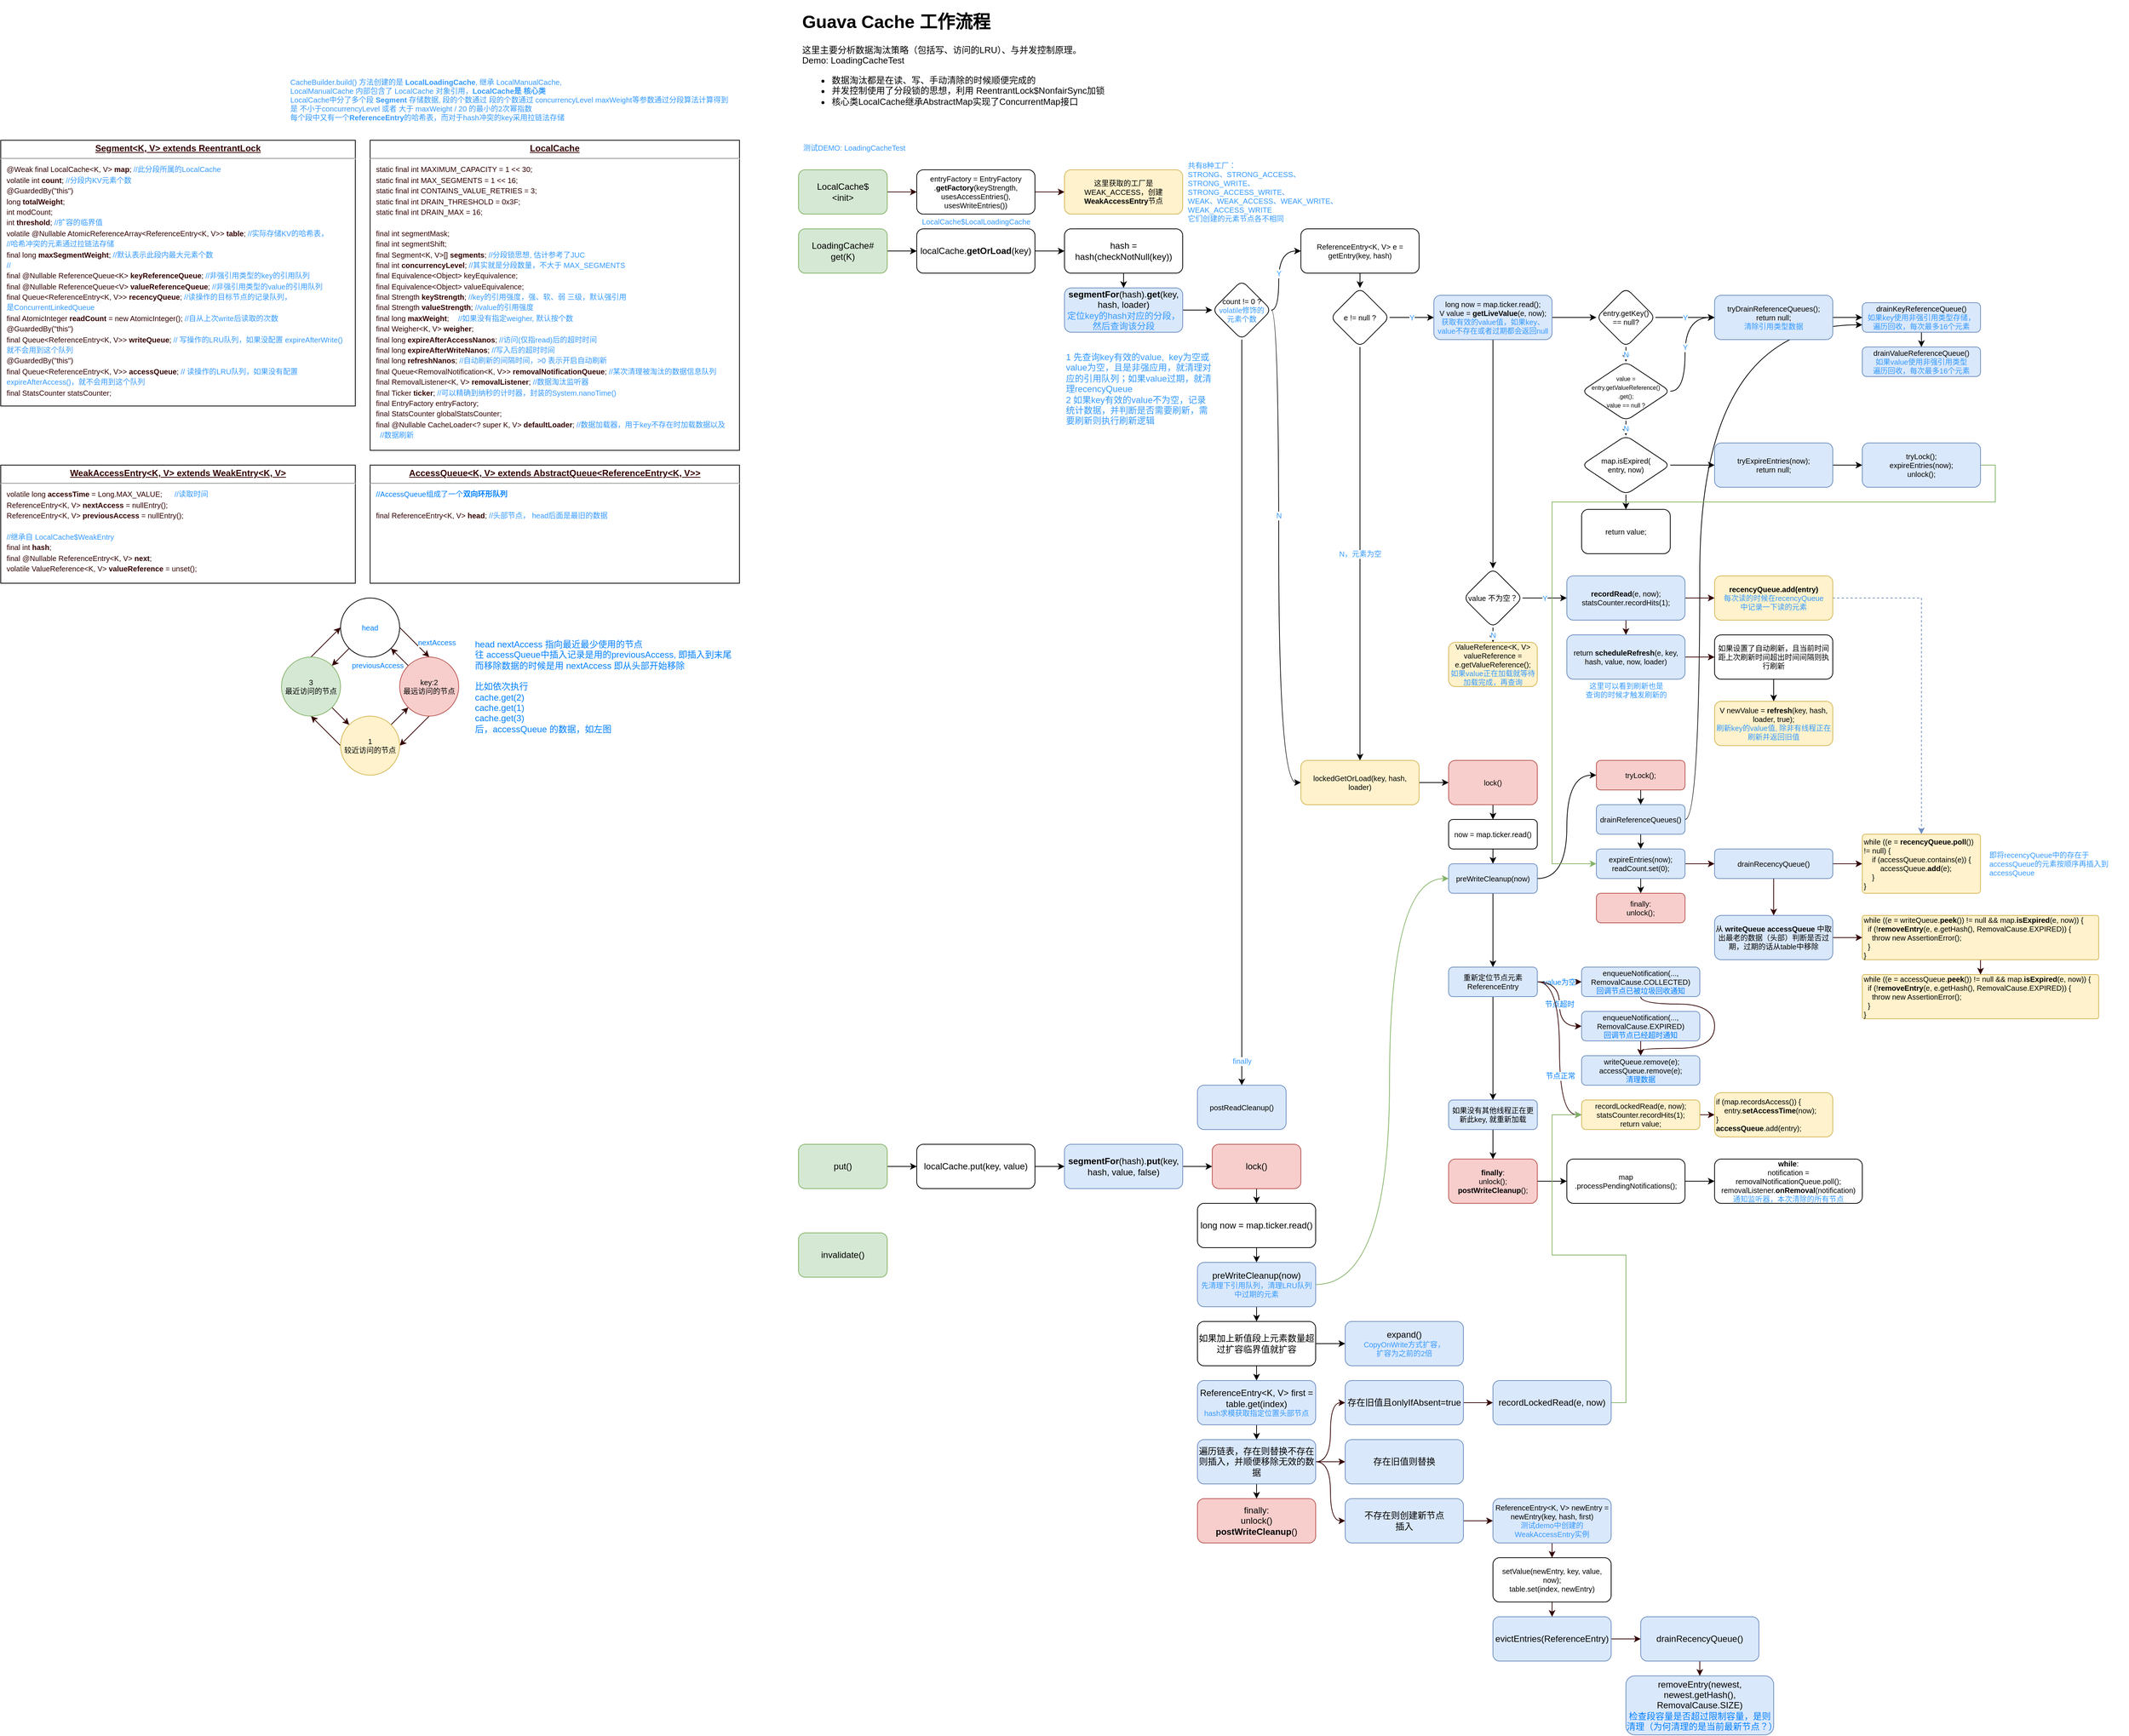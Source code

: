 <mxfile version="16.1.2" type="device"><diagram id="T0-6gqLd2JyvrzmrPbDo" name="第 1 页"><mxGraphModel dx="2429" dy="1065" grid="1" gridSize="10" guides="0" tooltips="1" connect="1" arrows="1" fold="1" page="1" pageScale="1" pageWidth="1169" pageHeight="827" math="0" shadow="0"><root><mxCell id="0"/><mxCell id="1" parent="0"/><mxCell id="YdDNPsMccVRiAwQ98yEJ-96" style="edgeStyle=orthogonalEdgeStyle;curved=1;rounded=0;orthogonalLoop=1;jettySize=auto;html=1;exitX=1;exitY=0.5;exitDx=0;exitDy=0;entryX=0;entryY=0.75;entryDx=0;entryDy=0;fontSize=10;fontColor=#3399FF;" edge="1" parent="1" source="YdDNPsMccVRiAwQ98yEJ-73" target="YdDNPsMccVRiAwQ98yEJ-93"><mxGeometry relative="1" as="geometry"><Array as="points"><mxPoint x="1260" y="1120"/><mxPoint x="1260" y="450"/></Array></mxGeometry></mxCell><mxCell id="YdDNPsMccVRiAwQ98yEJ-1" value="&lt;h1&gt;Guava Cache 工作流程&lt;/h1&gt;&lt;p&gt;这里主要分析数据淘汰策略（包括写、访问的LRU）、与并发控制原理。&lt;br&gt;Demo:&amp;nbsp;LoadingCacheTest&lt;br&gt;&lt;/p&gt;&lt;ul&gt;&lt;li&gt;数据淘汰都是在读、写、手动清除的时候顺便完成的&lt;br&gt;&lt;/li&gt;&lt;li&gt;并发控制使用了分段锁的思想，利用 ReentrantLock$NonfairSync加锁&lt;br&gt;&lt;/li&gt;&lt;li&gt;核心类LocalCache继承AbstractMap实现了ConcurrentMap接口&lt;/li&gt;&lt;/ul&gt;&lt;p&gt;&lt;/p&gt;" style="text;html=1;strokeColor=none;fillColor=none;spacing=5;spacingTop=-20;whiteSpace=wrap;overflow=hidden;rounded=0;" vertex="1" parent="1"><mxGeometry x="40" y="20" width="480" height="160" as="geometry"/></mxCell><mxCell id="YdDNPsMccVRiAwQ98yEJ-104" value="" style="edgeStyle=orthogonalEdgeStyle;curved=1;rounded=0;orthogonalLoop=1;jettySize=auto;html=1;fontSize=12;fontColor=#3399FF;" edge="1" parent="1" source="YdDNPsMccVRiAwQ98yEJ-2" target="YdDNPsMccVRiAwQ98yEJ-103"><mxGeometry relative="1" as="geometry"/></mxCell><mxCell id="YdDNPsMccVRiAwQ98yEJ-2" value="&lt;font style=&quot;font-size: 12px&quot;&gt;put()&lt;/font&gt;" style="rounded=1;whiteSpace=wrap;html=1;fontSize=10;fillColor=#d5e8d4;strokeColor=#82b366;" vertex="1" parent="1"><mxGeometry x="40" y="1560" width="120" height="60" as="geometry"/></mxCell><mxCell id="YdDNPsMccVRiAwQ98yEJ-6" value="" style="edgeStyle=orthogonalEdgeStyle;rounded=0;orthogonalLoop=1;jettySize=auto;html=1;fontSize=12;" edge="1" parent="1" source="YdDNPsMccVRiAwQ98yEJ-3" target="YdDNPsMccVRiAwQ98yEJ-5"><mxGeometry relative="1" as="geometry"/></mxCell><mxCell id="YdDNPsMccVRiAwQ98yEJ-3" value="&lt;font style=&quot;font-size: 12px&quot;&gt;LoadingCache#&lt;br&gt;get(K)&lt;/font&gt;" style="rounded=1;whiteSpace=wrap;html=1;fontSize=10;fillColor=#d5e8d4;strokeColor=#82b366;" vertex="1" parent="1"><mxGeometry x="40" y="320" width="120" height="60" as="geometry"/></mxCell><mxCell id="YdDNPsMccVRiAwQ98yEJ-4" value="&lt;font style=&quot;font-size: 12px&quot;&gt;invalidate()&lt;/font&gt;" style="rounded=1;whiteSpace=wrap;html=1;fontSize=10;fillColor=#d5e8d4;strokeColor=#82b366;" vertex="1" parent="1"><mxGeometry x="40" y="1680" width="120" height="60" as="geometry"/></mxCell><mxCell id="YdDNPsMccVRiAwQ98yEJ-9" value="" style="edgeStyle=orthogonalEdgeStyle;rounded=0;orthogonalLoop=1;jettySize=auto;html=1;fontSize=10;fontColor=#3399FF;" edge="1" parent="1" source="YdDNPsMccVRiAwQ98yEJ-5" target="YdDNPsMccVRiAwQ98yEJ-8"><mxGeometry relative="1" as="geometry"/></mxCell><mxCell id="YdDNPsMccVRiAwQ98yEJ-5" value="&lt;span style=&quot;font-size: 12px&quot;&gt;localCache.&lt;b&gt;getOrLoad&lt;/b&gt;(key)&lt;/span&gt;" style="rounded=1;whiteSpace=wrap;html=1;fontSize=10;" vertex="1" parent="1"><mxGeometry x="200" y="320" width="160" height="60" as="geometry"/></mxCell><mxCell id="YdDNPsMccVRiAwQ98yEJ-7" value="&lt;font style=&quot;font-size: 10px&quot; color=&quot;#3399ff&quot;&gt;LocalCache$LocalLoadingCache&lt;/font&gt;" style="text;html=1;align=center;verticalAlign=middle;resizable=0;points=[];autosize=1;strokeColor=none;fillColor=none;fontSize=12;" vertex="1" parent="1"><mxGeometry x="195" y="300" width="170" height="20" as="geometry"/></mxCell><mxCell id="YdDNPsMccVRiAwQ98yEJ-11" value="" style="edgeStyle=orthogonalEdgeStyle;rounded=0;orthogonalLoop=1;jettySize=auto;html=1;fontSize=10;fontColor=#3399FF;" edge="1" parent="1" source="YdDNPsMccVRiAwQ98yEJ-8" target="YdDNPsMccVRiAwQ98yEJ-10"><mxGeometry relative="1" as="geometry"/></mxCell><mxCell id="YdDNPsMccVRiAwQ98yEJ-8" value="&lt;span style=&quot;font-size: 12px&quot;&gt;hash = hash(checkNotNull(key))&lt;/span&gt;" style="rounded=1;whiteSpace=wrap;html=1;fontSize=10;" vertex="1" parent="1"><mxGeometry x="400" y="320" width="160" height="60" as="geometry"/></mxCell><mxCell id="YdDNPsMccVRiAwQ98yEJ-16" value="" style="edgeStyle=orthogonalEdgeStyle;rounded=0;orthogonalLoop=1;jettySize=auto;html=1;fontSize=10;fontColor=#3399FF;" edge="1" parent="1" source="YdDNPsMccVRiAwQ98yEJ-10" target="YdDNPsMccVRiAwQ98yEJ-15"><mxGeometry relative="1" as="geometry"/></mxCell><mxCell id="YdDNPsMccVRiAwQ98yEJ-10" value="&lt;span style=&quot;font-size: 12px&quot;&gt;&lt;b&gt;segmentFor&lt;/b&gt;(hash).&lt;b&gt;get&lt;/b&gt;(key, hash, loader)&lt;br&gt;&lt;font color=&quot;#3399ff&quot;&gt;定位key的hash对应的分段，然后查询该分段&lt;/font&gt;&lt;br&gt;&lt;/span&gt;" style="rounded=1;whiteSpace=wrap;html=1;fontSize=10;fillColor=#dae8fc;strokeColor=#6c8ebf;" vertex="1" parent="1"><mxGeometry x="400" y="400" width="160" height="60" as="geometry"/></mxCell><mxCell id="YdDNPsMccVRiAwQ98yEJ-12" value="&lt;p style=&quot;margin: 4px 0px 0px ; text-align: center&quot;&gt;&lt;font color=&quot;#330000&quot;&gt;&lt;b&gt;&lt;u&gt;LocalCache&lt;/u&gt;&lt;/b&gt;&lt;br&gt;&lt;/font&gt;&lt;/p&gt;&lt;hr&gt;&lt;p style=&quot;margin: 0px 0px 0px 8px&quot;&gt;&lt;font color=&quot;#330000&quot;&gt;&lt;span style=&quot;font-size: 10px&quot;&gt;static final int MAXIMUM_CAPACITY = 1 &amp;lt;&amp;lt; 30;&lt;/span&gt;&lt;/font&gt;&lt;/p&gt;&lt;p style=&quot;margin: 0px 0px 0px 8px&quot;&gt;&lt;font color=&quot;#330000&quot;&gt;&lt;span style=&quot;font-size: 10px&quot;&gt;static final int MAX_SEGMENTS = 1 &amp;lt;&amp;lt; 16;&amp;nbsp;&lt;/span&gt;&lt;/font&gt;&lt;/p&gt;&lt;p style=&quot;margin: 0px 0px 0px 8px&quot;&gt;&lt;font color=&quot;#330000&quot;&gt;&lt;span style=&quot;font-size: 10px&quot;&gt;static final int CONTAINS_VALUE_RETRIES = 3;&lt;/span&gt;&lt;/font&gt;&lt;/p&gt;&lt;p style=&quot;margin: 0px 0px 0px 8px&quot;&gt;&lt;font color=&quot;#330000&quot;&gt;&lt;span style=&quot;font-size: 10px&quot;&gt;static final int DRAIN_THRESHOLD = 0x3F;&lt;/span&gt;&lt;/font&gt;&lt;/p&gt;&lt;p style=&quot;margin: 0px 0px 0px 8px&quot;&gt;&lt;font color=&quot;#330000&quot;&gt;&lt;span style=&quot;font-size: 10px&quot;&gt;static final int DRAIN_MAX = 16;&lt;/span&gt;&lt;/font&gt;&lt;/p&gt;&lt;p style=&quot;margin: 0px 0px 0px 8px&quot;&gt;&lt;br&gt;&lt;/p&gt;&lt;p style=&quot;margin: 0px 0px 0px 8px&quot;&gt;&lt;font color=&quot;#330000&quot;&gt;&lt;span style=&quot;font-size: 10px&quot;&gt;final int segmentMask;&lt;/span&gt;&lt;/font&gt;&lt;/p&gt;&lt;p style=&quot;margin: 0px 0px 0px 8px&quot;&gt;&lt;font color=&quot;#330000&quot;&gt;&lt;span style=&quot;font-size: 10px&quot;&gt;final int segmentShift;&lt;/span&gt;&lt;/font&gt;&lt;/p&gt;&lt;p style=&quot;margin: 0px 0px 0px 8px&quot;&gt;&lt;span style=&quot;font-size: 10px&quot;&gt;&lt;font color=&quot;#330000&quot;&gt;final Segment&amp;lt;K, V&amp;gt;[] &lt;/font&gt;&lt;b style=&quot;color: rgb(51 , 0 , 0)&quot;&gt;segments&lt;/b&gt;&lt;font color=&quot;#330000&quot;&gt;;&lt;/font&gt;&lt;span style=&quot;color: rgb(51 , 0 , 0)&quot;&gt;&#9;&lt;/span&gt;&lt;span style=&quot;color: rgb(51 , 0 , 0)&quot;&gt;&#9;&lt;/span&gt;//分段锁思想, 估计参考了JUC&lt;/span&gt;&lt;/p&gt;&lt;p style=&quot;margin: 0px 0px 0px 8px&quot;&gt;&lt;span style=&quot;font-size: 10px&quot;&gt;&lt;font color=&quot;#330000&quot;&gt;final int &lt;b&gt;concurrencyLevel&lt;/b&gt;;&lt;/font&gt;&lt;span style=&quot;color: rgb(51 , 0 , 0)&quot;&gt;&#9;&lt;/span&gt;&#9;&#9;&#9;//其实就是分段数量，不大于 MAX_SEGMENTS&lt;/span&gt;&lt;/p&gt;&lt;p style=&quot;margin: 0px 0px 0px 8px&quot;&gt;&lt;font color=&quot;#330000&quot;&gt;&lt;span style=&quot;font-size: 10px&quot;&gt;final Equivalence&amp;lt;Object&amp;gt; keyEquivalence;&lt;/span&gt;&lt;/font&gt;&lt;/p&gt;&lt;p style=&quot;margin: 0px 0px 0px 8px&quot;&gt;&lt;font color=&quot;#330000&quot;&gt;&lt;span style=&quot;font-size: 10px&quot;&gt;final Equivalence&amp;lt;Object&amp;gt; valueEquivalence;&lt;/span&gt;&lt;/font&gt;&lt;/p&gt;&lt;p style=&quot;margin: 0px 0px 0px 8px&quot;&gt;&lt;span style=&quot;font-size: 10px&quot;&gt;&lt;font color=&quot;#330000&quot;&gt;final Strength &lt;/font&gt;&lt;b style=&quot;color: rgb(51 , 0 , 0)&quot;&gt;keyStrength&lt;/b&gt;&lt;font color=&quot;#330000&quot;&gt;;&lt;/font&gt;&lt;span style=&quot;color: rgb(51 , 0 , 0)&quot;&gt;&#9;&lt;/span&gt;//key的引用强度，强、软、弱 三级，默认强引用&lt;/span&gt;&lt;/p&gt;&lt;p style=&quot;margin: 0px 0px 0px 8px&quot;&gt;&lt;span style=&quot;font-size: 10px&quot;&gt;&lt;font color=&quot;#330000&quot;&gt;final Strength &lt;/font&gt;&lt;b style=&quot;color: rgb(51 , 0 , 0)&quot;&gt;valueStrength&lt;/b&gt;&lt;font color=&quot;#330000&quot;&gt;;&lt;/font&gt; //value的引用强度&lt;/span&gt;&lt;/p&gt;&lt;p style=&quot;margin: 0px 0px 0px 8px&quot;&gt;&lt;span style=&quot;font-size: 10px&quot;&gt;&lt;font color=&quot;#330000&quot;&gt;final long &lt;/font&gt;&lt;b style=&quot;color: rgb(51 , 0 , 0)&quot;&gt;maxWeight&lt;/b&gt;&lt;font color=&quot;#330000&quot;&gt;;&lt;/font&gt;&lt;span style=&quot;color: rgb(51 , 0 , 0) ; white-space: pre&quot;&gt;&#9;&lt;/span&gt;//如果没有指定weigher, 默认按个数&lt;/span&gt;&lt;/p&gt;&lt;p style=&quot;margin: 0px 0px 0px 8px&quot;&gt;&lt;font color=&quot;#330000&quot;&gt;&lt;span style=&quot;font-size: 10px&quot;&gt;final Weigher&amp;lt;K, V&amp;gt; &lt;b&gt;weigher&lt;/b&gt;;&lt;/span&gt;&lt;/font&gt;&lt;/p&gt;&lt;p style=&quot;margin: 0px 0px 0px 8px&quot;&gt;&lt;span style=&quot;font-size: 10px&quot;&gt;&lt;font color=&quot;#330000&quot;&gt;final long &lt;/font&gt;&lt;b style=&quot;color: rgb(51 , 0 , 0)&quot;&gt;expireAfterAccessNanos&lt;/b&gt;&lt;font color=&quot;#330000&quot;&gt;;&lt;/font&gt;&lt;span style=&quot;color: rgb(51 , 0 , 0)&quot;&gt;&#9;&lt;/span&gt;//访问(仅指read)后的超时时间&lt;/span&gt;&lt;/p&gt;&lt;p style=&quot;margin: 0px 0px 0px 8px&quot;&gt;&lt;span style=&quot;font-size: 10px&quot;&gt;&lt;font color=&quot;#330000&quot;&gt;final long &lt;/font&gt;&lt;b style=&quot;color: rgb(51 , 0 , 0)&quot;&gt;expireAfterWriteNanos&lt;/b&gt;&lt;font color=&quot;#330000&quot;&gt;;&lt;/font&gt;&lt;span style=&quot;color: rgb(51 , 0 , 0)&quot;&gt;&#9;&lt;/span&gt;//写入后的超时时间&lt;/span&gt;&lt;/p&gt;&lt;p style=&quot;margin: 0px 0px 0px 8px&quot;&gt;&lt;span style=&quot;font-size: 10px&quot;&gt;&lt;font color=&quot;#330000&quot;&gt;final long &lt;/font&gt;&lt;b style=&quot;color: rgb(51 , 0 , 0)&quot;&gt;refreshNanos&lt;/b&gt;&lt;font color=&quot;#330000&quot;&gt;;&lt;/font&gt;&lt;span style=&quot;color: rgb(51 , 0 , 0)&quot;&gt;&#9;&lt;/span&gt;//自动刷新的间隔时间，&amp;gt;0 表示开启自动刷新&lt;/span&gt;&lt;/p&gt;&lt;p style=&quot;margin: 0px 0px 0px 8px&quot;&gt;&lt;span style=&quot;font-size: 10px&quot;&gt;&lt;font color=&quot;#330000&quot;&gt;final Queue&amp;lt;RemovalNotification&amp;lt;K, V&amp;gt;&amp;gt; &lt;/font&gt;&lt;b style=&quot;color: rgb(51 , 0 , 0)&quot;&gt;removalNotificationQueue&lt;/b&gt;&lt;font color=&quot;#330000&quot;&gt;; &lt;/font&gt;//某次清理被淘汰的数据信息队列&lt;/span&gt;&lt;/p&gt;&lt;p style=&quot;margin: 0px 0px 0px 8px&quot;&gt;&lt;span style=&quot;font-size: 10px&quot;&gt;&lt;font color=&quot;#330000&quot;&gt;final RemovalListener&amp;lt;K, V&amp;gt; &lt;/font&gt;&lt;b style=&quot;color: rgb(51 , 0 , 0)&quot;&gt;removalListener&lt;/b&gt;&lt;font color=&quot;#330000&quot;&gt;; &lt;/font&gt;//数据淘汰监听器&lt;/span&gt;&lt;/p&gt;&lt;p style=&quot;margin: 0px 0px 0px 8px&quot;&gt;&lt;span style=&quot;font-size: 10px&quot;&gt;&lt;font color=&quot;#330000&quot;&gt;final Ticker &lt;b&gt;ticker&lt;/b&gt;;&lt;/font&gt;&lt;span style=&quot;color: rgb(51 , 0 , 0)&quot;&gt;&#9;&lt;/span&gt;//可以精确到纳秒的计时器，封装的System.nanoTime()&lt;/span&gt;&lt;/p&gt;&lt;p style=&quot;margin: 0px 0px 0px 8px&quot;&gt;&lt;font color=&quot;#330000&quot;&gt;&lt;span style=&quot;font-size: 10px&quot;&gt;final EntryFactory entryFactory;&lt;/span&gt;&lt;/font&gt;&lt;/p&gt;&lt;p style=&quot;margin: 0px 0px 0px 8px&quot;&gt;&lt;font color=&quot;#330000&quot;&gt;&lt;span style=&quot;font-size: 10px&quot;&gt;final StatsCounter globalStatsCounter;&lt;/span&gt;&lt;/font&gt;&lt;/p&gt;&lt;p style=&quot;margin: 0px 0px 0px 8px&quot;&gt;&lt;span style=&quot;font-size: 10px&quot;&gt;&lt;font color=&quot;#330000&quot;&gt;final @Nullable CacheLoader&amp;lt;? super K, V&amp;gt; &lt;/font&gt;&lt;b style=&quot;color: rgb(51 , 0 , 0)&quot;&gt;defaultLoader&lt;/b&gt;&lt;font color=&quot;#330000&quot;&gt;; &lt;/font&gt;//数据加载器，用于key不存在时加载数据以及&lt;br&gt;&amp;nbsp; //数据刷新&lt;/span&gt;&lt;/p&gt;" style="verticalAlign=top;align=left;overflow=fill;fontSize=12;fontFamily=Helvetica;html=1;fontColor=#3399FF;" vertex="1" parent="1"><mxGeometry x="-540" y="200" width="500" height="420" as="geometry"/></mxCell><mxCell id="YdDNPsMccVRiAwQ98yEJ-18" value="Y" style="edgeStyle=orthogonalEdgeStyle;rounded=0;orthogonalLoop=1;jettySize=auto;html=1;fontSize=10;fontColor=#3399FF;curved=1;" edge="1" parent="1" source="YdDNPsMccVRiAwQ98yEJ-15" target="YdDNPsMccVRiAwQ98yEJ-17"><mxGeometry relative="1" as="geometry"><Array as="points"><mxPoint x="690" y="430"/><mxPoint x="690" y="350"/></Array></mxGeometry></mxCell><mxCell id="YdDNPsMccVRiAwQ98yEJ-20" value="N" style="edgeStyle=orthogonalEdgeStyle;rounded=0;orthogonalLoop=1;jettySize=auto;html=1;exitX=1;exitY=0.5;exitDx=0;exitDy=0;entryX=0;entryY=0.5;entryDx=0;entryDy=0;fontSize=10;fontColor=#3399FF;curved=1;" edge="1" parent="1" source="YdDNPsMccVRiAwQ98yEJ-15" target="YdDNPsMccVRiAwQ98yEJ-19"><mxGeometry x="-0.154" relative="1" as="geometry"><Array as="points"><mxPoint x="690" y="430"/><mxPoint x="690" y="1070"/></Array><mxPoint as="offset"/></mxGeometry></mxCell><mxCell id="YdDNPsMccVRiAwQ98yEJ-22" value="finally" style="edgeStyle=orthogonalEdgeStyle;curved=1;rounded=0;orthogonalLoop=1;jettySize=auto;html=1;fontSize=10;fontColor=#3399FF;" edge="1" parent="1" source="YdDNPsMccVRiAwQ98yEJ-15" target="YdDNPsMccVRiAwQ98yEJ-21"><mxGeometry x="0.935" relative="1" as="geometry"><mxPoint as="offset"/></mxGeometry></mxCell><mxCell id="YdDNPsMccVRiAwQ98yEJ-15" value="count != 0 ?&lt;br&gt;&lt;font color=&quot;#3399ff&quot;&gt;volatile修饰的&lt;br&gt;元素个数&lt;br&gt;&lt;/font&gt;" style="rhombus;whiteSpace=wrap;html=1;fontSize=10;rounded=1;" vertex="1" parent="1"><mxGeometry x="600" y="390" width="80" height="80" as="geometry"/></mxCell><mxCell id="YdDNPsMccVRiAwQ98yEJ-27" value="" style="edgeStyle=orthogonalEdgeStyle;curved=1;rounded=0;orthogonalLoop=1;jettySize=auto;html=1;fontSize=10;fontColor=#3399FF;" edge="1" parent="1" source="YdDNPsMccVRiAwQ98yEJ-17" target="YdDNPsMccVRiAwQ98yEJ-26"><mxGeometry relative="1" as="geometry"/></mxCell><mxCell id="YdDNPsMccVRiAwQ98yEJ-17" value="ReferenceEntry&amp;lt;K, V&amp;gt; e = getEntry(key, hash)" style="whiteSpace=wrap;html=1;fontSize=10;rounded=1;" vertex="1" parent="1"><mxGeometry x="720" y="320" width="160" height="60" as="geometry"/></mxCell><mxCell id="YdDNPsMccVRiAwQ98yEJ-64" value="" style="edgeStyle=orthogonalEdgeStyle;curved=1;rounded=0;orthogonalLoop=1;jettySize=auto;html=1;fontSize=10;fontColor=#3399FF;" edge="1" parent="1" source="YdDNPsMccVRiAwQ98yEJ-19" target="YdDNPsMccVRiAwQ98yEJ-63"><mxGeometry relative="1" as="geometry"/></mxCell><mxCell id="YdDNPsMccVRiAwQ98yEJ-19" value="lockedGetOrLoad(key, hash, loader)" style="whiteSpace=wrap;html=1;fontSize=10;rounded=1;fillColor=#fff2cc;strokeColor=#d6b656;" vertex="1" parent="1"><mxGeometry x="720" y="1040" width="160" height="60" as="geometry"/></mxCell><mxCell id="YdDNPsMccVRiAwQ98yEJ-21" value="postReadCleanup()" style="whiteSpace=wrap;html=1;fontSize=10;rounded=1;fillColor=#dae8fc;strokeColor=#6c8ebf;" vertex="1" parent="1"><mxGeometry x="580" y="1480" width="120" height="60" as="geometry"/></mxCell><mxCell id="YdDNPsMccVRiAwQ98yEJ-23" value="&lt;p style=&quot;margin: 4px 0px 0px ; text-align: center&quot;&gt;&lt;font color=&quot;#330000&quot;&gt;&lt;b&gt;&lt;u&gt;Segment&amp;lt;K, V&amp;gt; extends ReentrantLock&lt;/u&gt;&lt;/b&gt;&lt;br&gt;&lt;/font&gt;&lt;/p&gt;&lt;hr&gt;&lt;p style=&quot;margin: 0px 0px 0px 8px&quot;&gt;&lt;span style=&quot;font-size: 10px&quot;&gt;&lt;font color=&quot;#330000&quot;&gt;@Weak final LocalCache&amp;lt;K, V&amp;gt; &lt;b&gt;map&lt;/b&gt;;&lt;/font&gt;&lt;span style=&quot;color: rgb(51 , 0 , 0)&quot;&gt;&#9;&lt;/span&gt;//此分段所属的LocalCache&lt;/span&gt;&lt;/p&gt;&lt;p style=&quot;margin: 0px 0px 0px 8px&quot;&gt;&lt;span style=&quot;font-size: 10px&quot;&gt;&lt;font color=&quot;#330000&quot;&gt;volatile int &lt;/font&gt;&lt;b style=&quot;color: rgb(51 , 0 , 0)&quot;&gt;count&lt;/b&gt;&lt;font color=&quot;#330000&quot;&gt;;&lt;/font&gt;&lt;span style=&quot;color: rgb(51 , 0 , 0)&quot;&gt;&#9;&lt;/span&gt;&lt;span style=&quot;color: rgb(51 , 0 , 0)&quot;&gt;&#9;&lt;/span&gt;&lt;span style=&quot;color: rgb(51 , 0 , 0)&quot;&gt;&#9;&lt;/span&gt;&lt;span style=&quot;color: rgb(51 , 0 , 0)&quot;&gt;&#9;&lt;/span&gt;&lt;span style=&quot;color: rgb(51 , 0 , 0)&quot;&gt;&#9;&lt;/span&gt;&lt;span style=&quot;color: rgb(51 , 0 , 0)&quot;&gt;&#9;&lt;/span&gt;//分段内KV元素个数&lt;/span&gt;&lt;/p&gt;&lt;p style=&quot;margin: 0px 0px 0px 8px&quot;&gt;&lt;font color=&quot;#330000&quot;&gt;&lt;span style=&quot;font-size: 10px&quot;&gt;@GuardedBy(&quot;this&quot;)&lt;/span&gt;&lt;/font&gt;&lt;/p&gt;&lt;p style=&quot;margin: 0px 0px 0px 8px&quot;&gt;&lt;font color=&quot;#330000&quot;&gt;&lt;span style=&quot;font-size: 10px&quot;&gt;long &lt;b&gt;totalWeight&lt;/b&gt;;&lt;/span&gt;&lt;/font&gt;&lt;/p&gt;&lt;p style=&quot;margin: 0px 0px 0px 8px&quot;&gt;&lt;font color=&quot;#330000&quot;&gt;&lt;span style=&quot;font-size: 10px&quot;&gt;int modCount;&lt;/span&gt;&lt;/font&gt;&lt;/p&gt;&lt;p style=&quot;margin: 0px 0px 0px 8px&quot;&gt;&lt;span style=&quot;font-size: 10px&quot;&gt;&lt;font color=&quot;#330000&quot;&gt;int &lt;/font&gt;&lt;b style=&quot;color: rgb(51 , 0 , 0)&quot;&gt;threshold&lt;/b&gt;&lt;font color=&quot;#330000&quot;&gt;;&lt;/font&gt;&lt;span style=&quot;color: rgb(51 , 0 , 0)&quot;&gt;&#9;&lt;/span&gt;//扩容的临界值&lt;/span&gt;&lt;/p&gt;&lt;p style=&quot;margin: 0px 0px 0px 8px&quot;&gt;&lt;span style=&quot;font-size: 10px&quot;&gt;&lt;font color=&quot;#330000&quot;&gt;volatile @Nullable AtomicReferenceArray&amp;lt;ReferenceEntry&amp;lt;K, V&amp;gt;&amp;gt; &lt;/font&gt;&lt;b style=&quot;color: rgb(51 , 0 , 0)&quot;&gt;table&lt;/b&gt;&lt;font color=&quot;#330000&quot;&gt;;&lt;/font&gt;&lt;span style=&quot;color: rgb(51 , 0 , 0)&quot;&gt;&#9;&lt;/span&gt;//实际存储KV的哈希表，&lt;br&gt;&lt;span&gt;&#9;&lt;/span&gt;//哈希冲突的元素通过拉链法存储&lt;br&gt;&lt;/span&gt;&lt;/p&gt;&lt;p style=&quot;margin: 0px 0px 0px 8px&quot;&gt;&lt;span style=&quot;font-size: 10px&quot;&gt;&lt;font color=&quot;#330000&quot;&gt;final long &lt;/font&gt;&lt;b style=&quot;color: rgb(51 , 0 , 0)&quot;&gt;maxSegmentWeight&lt;/b&gt;&lt;font color=&quot;#330000&quot;&gt;; &lt;/font&gt;//默认表示此段内最大元素个数&lt;/span&gt;&lt;/p&gt;&lt;p style=&quot;margin: 0px 0px 0px 8px&quot;&gt;&lt;span style=&quot;font-size: 10px&quot;&gt;//&lt;/span&gt;&lt;/p&gt;&lt;p style=&quot;margin: 0px 0px 0px 8px&quot;&gt;&lt;span style=&quot;font-size: 10px&quot;&gt;&lt;font color=&quot;#330000&quot;&gt;final @Nullable ReferenceQueue&amp;lt;K&amp;gt; &lt;/font&gt;&lt;b style=&quot;color: rgb(51 , 0 , 0)&quot;&gt;keyReferenceQueue&lt;/b&gt;&lt;font color=&quot;#330000&quot;&gt;; &lt;/font&gt;//非强引用类型的key的引用队列&lt;/span&gt;&lt;/p&gt;&lt;p style=&quot;margin: 0px 0px 0px 8px&quot;&gt;&lt;span style=&quot;font-size: 10px&quot;&gt;&lt;font color=&quot;#330000&quot;&gt;final @Nullable ReferenceQueue&amp;lt;V&amp;gt; &lt;/font&gt;&lt;b style=&quot;color: rgb(51 , 0 , 0)&quot;&gt;valueReferenceQueue&lt;/b&gt;&lt;font color=&quot;#330000&quot;&gt;; &lt;/font&gt;//非强引用类型的value的引用队列&lt;/span&gt;&lt;/p&gt;&lt;p style=&quot;margin: 0px 0px 0px 8px&quot;&gt;&lt;span style=&quot;font-size: 10px&quot;&gt;&lt;font color=&quot;#330000&quot;&gt;final Queue&amp;lt;ReferenceEntry&amp;lt;K, V&amp;gt;&amp;gt; &lt;/font&gt;&lt;b style=&quot;color: rgb(51 , 0 , 0)&quot;&gt;recencyQueue&lt;/b&gt;&lt;font color=&quot;#330000&quot;&gt;; &lt;/font&gt;//读操作的目标节点的记录队列， &lt;br&gt;是ConcurrentLinkedQueue&lt;/span&gt;&lt;/p&gt;&lt;p style=&quot;margin: 0px 0px 0px 8px&quot;&gt;&lt;span style=&quot;font-size: 10px&quot;&gt;&lt;font color=&quot;#330000&quot;&gt;final AtomicInteger &lt;/font&gt;&lt;b style=&quot;color: rgb(51 , 0 , 0)&quot;&gt;readCount&lt;/b&gt;&lt;font color=&quot;#330000&quot;&gt; = new AtomicInteger(); &lt;/font&gt;//自从上次write后读取的次数&lt;/span&gt;&lt;/p&gt;&lt;p style=&quot;margin: 0px 0px 0px 8px&quot;&gt;&lt;font color=&quot;#330000&quot;&gt;&lt;span style=&quot;font-size: 10px&quot;&gt;@GuardedBy(&quot;this&quot;)&lt;/span&gt;&lt;/font&gt;&lt;/p&gt;&lt;p style=&quot;margin: 0px 0px 0px 8px&quot;&gt;&lt;span style=&quot;font-size: 10px&quot;&gt;&lt;font color=&quot;#330000&quot;&gt;final Queue&amp;lt;ReferenceEntry&amp;lt;K, V&amp;gt;&amp;gt; &lt;/font&gt;&lt;b style=&quot;color: rgb(51 , 0 , 0)&quot;&gt;writeQueue&lt;/b&gt;&lt;font color=&quot;#330000&quot;&gt;;&lt;/font&gt; // 写操作的LRU队列，如果没配置 expireAfterWrite()&amp;nbsp;&lt;br&gt;就不会用到这个队列&lt;/span&gt;&lt;/p&gt;&lt;p style=&quot;margin: 0px 0px 0px 8px&quot;&gt;&lt;font color=&quot;#330000&quot;&gt;&lt;span style=&quot;font-size: 10px&quot;&gt;@GuardedBy(&quot;this&quot;)&lt;/span&gt;&lt;/font&gt;&lt;/p&gt;&lt;p style=&quot;margin: 0px 0px 0px 8px&quot;&gt;&lt;span style=&quot;font-size: 10px&quot;&gt;&lt;font color=&quot;#330000&quot;&gt;final Queue&amp;lt;ReferenceEntry&amp;lt;K, V&amp;gt;&amp;gt; &lt;/font&gt;&lt;b style=&quot;color: rgb(51 , 0 , 0)&quot;&gt;accessQueue&lt;/b&gt;&lt;font color=&quot;#330000&quot;&gt;; &lt;/font&gt;// 读操作的LRU队列，如果没有配置 &lt;br&gt;expireAfterAccess()，就不会用到这个队列&lt;/span&gt;&lt;/p&gt;&lt;p style=&quot;margin: 0px 0px 0px 8px&quot;&gt;&lt;font color=&quot;#330000&quot;&gt;&lt;span style=&quot;font-size: 10px&quot;&gt;final StatsCounter statsCounter;&lt;/span&gt;&lt;/font&gt;&lt;/p&gt;" style="verticalAlign=top;align=left;overflow=fill;fontSize=12;fontFamily=Helvetica;html=1;fontColor=#3399FF;" vertex="1" parent="1"><mxGeometry x="-1040" y="200" width="480" height="360" as="geometry"/></mxCell><mxCell id="YdDNPsMccVRiAwQ98yEJ-28" value="N，元素为空" style="edgeStyle=orthogonalEdgeStyle;curved=1;rounded=0;orthogonalLoop=1;jettySize=auto;html=1;exitX=0.5;exitY=1;exitDx=0;exitDy=0;entryX=0.5;entryY=0;entryDx=0;entryDy=0;fontSize=10;fontColor=#3399FF;" edge="1" parent="1" source="YdDNPsMccVRiAwQ98yEJ-26" target="YdDNPsMccVRiAwQ98yEJ-19"><mxGeometry relative="1" as="geometry"><Array as="points"/></mxGeometry></mxCell><mxCell id="YdDNPsMccVRiAwQ98yEJ-30" value="Y" style="edgeStyle=orthogonalEdgeStyle;curved=1;rounded=0;orthogonalLoop=1;jettySize=auto;html=1;fontSize=10;fontColor=#3399FF;" edge="1" parent="1" source="YdDNPsMccVRiAwQ98yEJ-26" target="YdDNPsMccVRiAwQ98yEJ-29"><mxGeometry relative="1" as="geometry"/></mxCell><mxCell id="YdDNPsMccVRiAwQ98yEJ-26" value="e != null ?" style="rhombus;whiteSpace=wrap;html=1;fontSize=10;rounded=1;" vertex="1" parent="1"><mxGeometry x="760" y="400" width="80" height="80" as="geometry"/></mxCell><mxCell id="YdDNPsMccVRiAwQ98yEJ-34" value="" style="edgeStyle=orthogonalEdgeStyle;curved=1;rounded=0;orthogonalLoop=1;jettySize=auto;html=1;fontSize=10;fontColor=#3399FF;" edge="1" parent="1" source="YdDNPsMccVRiAwQ98yEJ-29" target="YdDNPsMccVRiAwQ98yEJ-33"><mxGeometry relative="1" as="geometry"/></mxCell><mxCell id="YdDNPsMccVRiAwQ98yEJ-52" value="" style="edgeStyle=orthogonalEdgeStyle;curved=1;rounded=0;orthogonalLoop=1;jettySize=auto;html=1;fontSize=10;fontColor=#3399FF;" edge="1" parent="1" source="YdDNPsMccVRiAwQ98yEJ-29" target="YdDNPsMccVRiAwQ98yEJ-51"><mxGeometry relative="1" as="geometry"/></mxCell><mxCell id="YdDNPsMccVRiAwQ98yEJ-29" value="&lt;div&gt;long now = map.ticker.read();&lt;/div&gt;&lt;div&gt;V value = &lt;b&gt;getLiveValue&lt;/b&gt;(e, now);&lt;br&gt;&lt;font color=&quot;#3399ff&quot;&gt;获取有效的value值，如果key、value不存在或者过期都会返回null&lt;/font&gt;&lt;/div&gt;" style="whiteSpace=wrap;html=1;fontSize=10;rounded=1;fillColor=#dae8fc;strokeColor=#6c8ebf;" vertex="1" parent="1"><mxGeometry x="900" y="410" width="160" height="60" as="geometry"/></mxCell><mxCell id="YdDNPsMccVRiAwQ98yEJ-36" value="Y" style="edgeStyle=orthogonalEdgeStyle;curved=1;rounded=0;orthogonalLoop=1;jettySize=auto;html=1;fontSize=10;fontColor=#3399FF;" edge="1" parent="1" source="YdDNPsMccVRiAwQ98yEJ-33" target="YdDNPsMccVRiAwQ98yEJ-35"><mxGeometry relative="1" as="geometry"/></mxCell><mxCell id="YdDNPsMccVRiAwQ98yEJ-38" value="N" style="edgeStyle=orthogonalEdgeStyle;curved=1;rounded=0;orthogonalLoop=1;jettySize=auto;html=1;fontSize=10;fontColor=#3399FF;" edge="1" parent="1" source="YdDNPsMccVRiAwQ98yEJ-33" target="YdDNPsMccVRiAwQ98yEJ-37"><mxGeometry x="0.667" relative="1" as="geometry"><mxPoint as="offset"/></mxGeometry></mxCell><mxCell id="YdDNPsMccVRiAwQ98yEJ-33" value="entry.getKey()&lt;br&gt;== null?" style="rhombus;whiteSpace=wrap;html=1;fontSize=10;rounded=1;" vertex="1" parent="1"><mxGeometry x="1120" y="400" width="80" height="80" as="geometry"/></mxCell><mxCell id="YdDNPsMccVRiAwQ98yEJ-95" style="edgeStyle=orthogonalEdgeStyle;curved=1;rounded=0;orthogonalLoop=1;jettySize=auto;html=1;exitX=1;exitY=0.5;exitDx=0;exitDy=0;entryX=0;entryY=0.5;entryDx=0;entryDy=0;fontSize=10;fontColor=#3399FF;" edge="1" parent="1" source="YdDNPsMccVRiAwQ98yEJ-35" target="YdDNPsMccVRiAwQ98yEJ-93"><mxGeometry relative="1" as="geometry"/></mxCell><mxCell id="YdDNPsMccVRiAwQ98yEJ-35" value="tryDrainReferenceQueues();&lt;br&gt;return null;&lt;br&gt;&lt;font color=&quot;#3399ff&quot;&gt;清除引用类型数据&lt;/font&gt;" style="whiteSpace=wrap;html=1;fontSize=10;rounded=1;fillColor=#dae8fc;strokeColor=#6c8ebf;" vertex="1" parent="1"><mxGeometry x="1280" y="410" width="160" height="60" as="geometry"/></mxCell><mxCell id="YdDNPsMccVRiAwQ98yEJ-42" value="&lt;font style=&quot;font-size: 10px&quot;&gt;Y&lt;/font&gt;" style="edgeStyle=orthogonalEdgeStyle;curved=1;rounded=0;orthogonalLoop=1;jettySize=auto;html=1;exitX=1;exitY=0.5;exitDx=0;exitDy=0;entryX=0;entryY=0.5;entryDx=0;entryDy=0;fontSize=8;fontColor=#3399FF;" edge="1" parent="1" source="YdDNPsMccVRiAwQ98yEJ-37" target="YdDNPsMccVRiAwQ98yEJ-35"><mxGeometry relative="1" as="geometry"><Array as="points"><mxPoint x="1240" y="540"/><mxPoint x="1240" y="440"/></Array></mxGeometry></mxCell><mxCell id="YdDNPsMccVRiAwQ98yEJ-44" value="N" style="edgeStyle=orthogonalEdgeStyle;curved=1;rounded=0;orthogonalLoop=1;jettySize=auto;html=1;fontSize=10;fontColor=#3399FF;" edge="1" parent="1" source="YdDNPsMccVRiAwQ98yEJ-37" target="YdDNPsMccVRiAwQ98yEJ-43"><mxGeometry relative="1" as="geometry"/></mxCell><mxCell id="YdDNPsMccVRiAwQ98yEJ-37" value="&lt;font style=&quot;font-size: 8px&quot;&gt;value = entry.getValueReference()&lt;br&gt;.get();&lt;br&gt;value == null ?&lt;/font&gt;" style="rhombus;whiteSpace=wrap;html=1;fontSize=10;rounded=1;" vertex="1" parent="1"><mxGeometry x="1100" y="500" width="120" height="80" as="geometry"/></mxCell><mxCell id="YdDNPsMccVRiAwQ98yEJ-46" style="edgeStyle=orthogonalEdgeStyle;curved=1;rounded=0;orthogonalLoop=1;jettySize=auto;html=1;exitX=1;exitY=0.5;exitDx=0;exitDy=0;entryX=0;entryY=0.5;entryDx=0;entryDy=0;fontSize=10;fontColor=#3399FF;" edge="1" parent="1" source="YdDNPsMccVRiAwQ98yEJ-43" target="YdDNPsMccVRiAwQ98yEJ-45"><mxGeometry relative="1" as="geometry"/></mxCell><mxCell id="YdDNPsMccVRiAwQ98yEJ-48" value="" style="edgeStyle=orthogonalEdgeStyle;curved=1;rounded=0;orthogonalLoop=1;jettySize=auto;html=1;fontSize=10;fontColor=#3399FF;" edge="1" parent="1" source="YdDNPsMccVRiAwQ98yEJ-43" target="YdDNPsMccVRiAwQ98yEJ-47"><mxGeometry relative="1" as="geometry"/></mxCell><mxCell id="YdDNPsMccVRiAwQ98yEJ-43" value="&lt;font style=&quot;font-size: 10px&quot;&gt;map.isExpired(&lt;br&gt;entry, now)&lt;/font&gt;" style="rhombus;whiteSpace=wrap;html=1;fontSize=10;rounded=1;" vertex="1" parent="1"><mxGeometry x="1100" y="600" width="120" height="80" as="geometry"/></mxCell><mxCell id="YdDNPsMccVRiAwQ98yEJ-98" value="" style="edgeStyle=orthogonalEdgeStyle;curved=1;rounded=0;orthogonalLoop=1;jettySize=auto;html=1;fontSize=10;fontColor=#3399FF;" edge="1" parent="1" source="YdDNPsMccVRiAwQ98yEJ-45" target="YdDNPsMccVRiAwQ98yEJ-97"><mxGeometry relative="1" as="geometry"/></mxCell><mxCell id="YdDNPsMccVRiAwQ98yEJ-45" value="tryExpireEntries(now);&lt;br&gt;return null;" style="whiteSpace=wrap;html=1;fontSize=10;rounded=1;fillColor=#dae8fc;strokeColor=#6c8ebf;" vertex="1" parent="1"><mxGeometry x="1280" y="610" width="160" height="60" as="geometry"/></mxCell><mxCell id="YdDNPsMccVRiAwQ98yEJ-47" value="return value;" style="whiteSpace=wrap;html=1;fontSize=10;rounded=1;" vertex="1" parent="1"><mxGeometry x="1100" y="700" width="120" height="60" as="geometry"/></mxCell><mxCell id="YdDNPsMccVRiAwQ98yEJ-54" value="Y" style="edgeStyle=orthogonalEdgeStyle;curved=1;rounded=0;orthogonalLoop=1;jettySize=auto;html=1;fontSize=10;fontColor=#3399FF;" edge="1" parent="1" source="YdDNPsMccVRiAwQ98yEJ-51" target="YdDNPsMccVRiAwQ98yEJ-53"><mxGeometry relative="1" as="geometry"/></mxCell><mxCell id="YdDNPsMccVRiAwQ98yEJ-56" value="N" style="edgeStyle=orthogonalEdgeStyle;curved=1;rounded=0;orthogonalLoop=1;jettySize=auto;html=1;fontSize=10;fontColor=#3399FF;" edge="1" parent="1" source="YdDNPsMccVRiAwQ98yEJ-51" target="YdDNPsMccVRiAwQ98yEJ-55"><mxGeometry relative="1" as="geometry"/></mxCell><mxCell id="YdDNPsMccVRiAwQ98yEJ-51" value="value 不为空？" style="rhombus;whiteSpace=wrap;html=1;fontSize=10;rounded=1;" vertex="1" parent="1"><mxGeometry x="940" y="780" width="80" height="80" as="geometry"/></mxCell><mxCell id="YdDNPsMccVRiAwQ98yEJ-146" value="" style="edgeStyle=orthogonalEdgeStyle;rounded=0;orthogonalLoop=1;jettySize=auto;html=1;fontSize=10;fontColor=#3399FF;strokeColor=#330000;" edge="1" parent="1" source="YdDNPsMccVRiAwQ98yEJ-53" target="YdDNPsMccVRiAwQ98yEJ-145"><mxGeometry relative="1" as="geometry"/></mxCell><mxCell id="YdDNPsMccVRiAwQ98yEJ-149" value="" style="edgeStyle=orthogonalEdgeStyle;rounded=0;orthogonalLoop=1;jettySize=auto;html=1;fontSize=10;fontColor=#3399FF;strokeColor=#330000;" edge="1" parent="1" source="YdDNPsMccVRiAwQ98yEJ-53" target="YdDNPsMccVRiAwQ98yEJ-148"><mxGeometry relative="1" as="geometry"/></mxCell><mxCell id="YdDNPsMccVRiAwQ98yEJ-53" value="&lt;b&gt;recordRead&lt;/b&gt;(e, now);&lt;br&gt;statsCounter.recordHits(1);" style="whiteSpace=wrap;html=1;fontSize=10;rounded=1;fillColor=#dae8fc;strokeColor=#6c8ebf;" vertex="1" parent="1"><mxGeometry x="1080" y="790" width="160" height="60" as="geometry"/></mxCell><mxCell id="YdDNPsMccVRiAwQ98yEJ-55" value="ValueReference&amp;lt;K, V&amp;gt; valueReference = e.getValueReference();&lt;br&gt;&lt;font color=&quot;#3399ff&quot;&gt;如果value正在加载就等待加载完成，再查询&lt;/font&gt;" style="whiteSpace=wrap;html=1;fontSize=10;rounded=1;fillColor=#fff2cc;strokeColor=#d6b656;" vertex="1" parent="1"><mxGeometry x="920" y="880" width="120" height="60" as="geometry"/></mxCell><mxCell id="YdDNPsMccVRiAwQ98yEJ-62" value="" style="edgeStyle=orthogonalEdgeStyle;curved=1;rounded=0;orthogonalLoop=1;jettySize=auto;html=1;fontSize=10;fontColor=#3399FF;" edge="1" parent="1" source="YdDNPsMccVRiAwQ98yEJ-58" target="YdDNPsMccVRiAwQ98yEJ-61"><mxGeometry relative="1" as="geometry"/></mxCell><mxCell id="YdDNPsMccVRiAwQ98yEJ-58" value="如果设置了自动刷新，且当前时间距上次刷新时间超出时间间隔则执行刷新" style="whiteSpace=wrap;html=1;fontSize=10;rounded=1;" vertex="1" parent="1"><mxGeometry x="1280" y="870" width="160" height="60" as="geometry"/></mxCell><mxCell id="YdDNPsMccVRiAwQ98yEJ-60" value="这里可以看到刷新也是&lt;br&gt;查询的时候才触发刷新的" style="text;html=1;align=center;verticalAlign=middle;resizable=0;points=[];autosize=1;strokeColor=none;fillColor=none;fontSize=10;fontColor=#3399FF;" vertex="1" parent="1"><mxGeometry x="1095" y="930" width="130" height="30" as="geometry"/></mxCell><mxCell id="YdDNPsMccVRiAwQ98yEJ-61" value="V newValue = &lt;b&gt;refresh&lt;/b&gt;(key, hash, loader, true);&lt;br&gt;&lt;font color=&quot;#3399ff&quot;&gt;刷新key的value值, 除非有线程正在刷新并返回旧值&lt;/font&gt;" style="whiteSpace=wrap;html=1;fontSize=10;rounded=1;fillColor=#fff2cc;strokeColor=#d6b656;" vertex="1" parent="1"><mxGeometry x="1280" y="960" width="160" height="60" as="geometry"/></mxCell><mxCell id="YdDNPsMccVRiAwQ98yEJ-68" value="" style="edgeStyle=orthogonalEdgeStyle;curved=1;rounded=0;orthogonalLoop=1;jettySize=auto;html=1;fontSize=10;fontColor=#3399FF;" edge="1" parent="1" source="YdDNPsMccVRiAwQ98yEJ-63" target="YdDNPsMccVRiAwQ98yEJ-67"><mxGeometry relative="1" as="geometry"/></mxCell><mxCell id="YdDNPsMccVRiAwQ98yEJ-63" value="lock()" style="whiteSpace=wrap;html=1;fontSize=10;rounded=1;fillColor=#f8cecc;strokeColor=#b85450;" vertex="1" parent="1"><mxGeometry x="920" y="1040" width="120" height="60" as="geometry"/></mxCell><mxCell id="YdDNPsMccVRiAwQ98yEJ-89" value="" style="edgeStyle=orthogonalEdgeStyle;curved=1;rounded=0;orthogonalLoop=1;jettySize=auto;html=1;fontSize=10;fontColor=#3399FF;" edge="1" parent="1" source="YdDNPsMccVRiAwQ98yEJ-65" target="YdDNPsMccVRiAwQ98yEJ-88"><mxGeometry relative="1" as="geometry"/></mxCell><mxCell id="YdDNPsMccVRiAwQ98yEJ-65" value="&lt;b&gt;finally&lt;/b&gt;:&lt;br&gt;unlock();&lt;br&gt;&lt;b&gt;postWriteCleanup&lt;/b&gt;();" style="whiteSpace=wrap;html=1;fontSize=10;rounded=1;fillColor=#f8cecc;strokeColor=#b85450;" vertex="1" parent="1"><mxGeometry x="920" y="1580" width="120" height="60" as="geometry"/></mxCell><mxCell id="YdDNPsMccVRiAwQ98yEJ-70" value="" style="edgeStyle=orthogonalEdgeStyle;curved=1;rounded=0;orthogonalLoop=1;jettySize=auto;html=1;fontSize=10;fontColor=#3399FF;" edge="1" parent="1" source="YdDNPsMccVRiAwQ98yEJ-67" target="YdDNPsMccVRiAwQ98yEJ-69"><mxGeometry relative="1" as="geometry"/></mxCell><mxCell id="YdDNPsMccVRiAwQ98yEJ-67" value="now = map.ticker.read()" style="whiteSpace=wrap;html=1;fontSize=10;rounded=1;" vertex="1" parent="1"><mxGeometry x="920" y="1120" width="120" height="40" as="geometry"/></mxCell><mxCell id="YdDNPsMccVRiAwQ98yEJ-72" value="" style="edgeStyle=orthogonalEdgeStyle;curved=1;rounded=0;orthogonalLoop=1;jettySize=auto;html=1;fontSize=10;fontColor=#3399FF;" edge="1" parent="1" source="YdDNPsMccVRiAwQ98yEJ-69" target="YdDNPsMccVRiAwQ98yEJ-71"><mxGeometry relative="1" as="geometry"><Array as="points"><mxPoint x="1080" y="1200"/><mxPoint x="1080" y="1060"/></Array></mxGeometry></mxCell><mxCell id="YdDNPsMccVRiAwQ98yEJ-84" value="" style="edgeStyle=orthogonalEdgeStyle;curved=1;rounded=0;orthogonalLoop=1;jettySize=auto;html=1;fontSize=10;fontColor=#3399FF;" edge="1" parent="1" source="YdDNPsMccVRiAwQ98yEJ-69" target="YdDNPsMccVRiAwQ98yEJ-83"><mxGeometry relative="1" as="geometry"/></mxCell><mxCell id="YdDNPsMccVRiAwQ98yEJ-69" value="preWriteCleanup(now)" style="whiteSpace=wrap;html=1;fontSize=10;rounded=1;fillColor=#dae8fc;strokeColor=#6c8ebf;" vertex="1" parent="1"><mxGeometry x="920" y="1180" width="120" height="40" as="geometry"/></mxCell><mxCell id="YdDNPsMccVRiAwQ98yEJ-74" value="" style="edgeStyle=orthogonalEdgeStyle;curved=1;rounded=0;orthogonalLoop=1;jettySize=auto;html=1;fontSize=10;fontColor=#3399FF;" edge="1" parent="1" source="YdDNPsMccVRiAwQ98yEJ-71" target="YdDNPsMccVRiAwQ98yEJ-73"><mxGeometry relative="1" as="geometry"/></mxCell><mxCell id="YdDNPsMccVRiAwQ98yEJ-71" value="tryLock();" style="whiteSpace=wrap;html=1;fontSize=10;rounded=1;fillColor=#f8cecc;strokeColor=#b85450;" vertex="1" parent="1"><mxGeometry x="1120" y="1040" width="120" height="40" as="geometry"/></mxCell><mxCell id="YdDNPsMccVRiAwQ98yEJ-76" value="" style="edgeStyle=orthogonalEdgeStyle;curved=1;rounded=0;orthogonalLoop=1;jettySize=auto;html=1;fontSize=10;fontColor=#3399FF;" edge="1" parent="1" source="YdDNPsMccVRiAwQ98yEJ-73" target="YdDNPsMccVRiAwQ98yEJ-75"><mxGeometry relative="1" as="geometry"/></mxCell><mxCell id="YdDNPsMccVRiAwQ98yEJ-73" value="drainReferenceQueues()" style="whiteSpace=wrap;html=1;fontSize=10;rounded=1;fillColor=#dae8fc;strokeColor=#6c8ebf;" vertex="1" parent="1"><mxGeometry x="1120" y="1100" width="120" height="40" as="geometry"/></mxCell><mxCell id="YdDNPsMccVRiAwQ98yEJ-78" value="" style="edgeStyle=orthogonalEdgeStyle;curved=1;rounded=0;orthogonalLoop=1;jettySize=auto;html=1;fontSize=10;fontColor=#3399FF;" edge="1" parent="1" source="YdDNPsMccVRiAwQ98yEJ-75" target="YdDNPsMccVRiAwQ98yEJ-77"><mxGeometry relative="1" as="geometry"/></mxCell><mxCell id="YdDNPsMccVRiAwQ98yEJ-130" value="" style="edgeStyle=orthogonalEdgeStyle;curved=1;rounded=0;orthogonalLoop=1;jettySize=auto;html=1;fontSize=10;fontColor=#3399FF;strokeColor=#330000;" edge="1" parent="1" source="YdDNPsMccVRiAwQ98yEJ-75" target="YdDNPsMccVRiAwQ98yEJ-129"><mxGeometry relative="1" as="geometry"/></mxCell><mxCell id="YdDNPsMccVRiAwQ98yEJ-75" value="expireEntries(now);&lt;br&gt;readCount.set(0);&lt;br&gt;" style="whiteSpace=wrap;html=1;fontSize=10;rounded=1;fillColor=#dae8fc;strokeColor=#6c8ebf;" vertex="1" parent="1"><mxGeometry x="1120" y="1160" width="120" height="40" as="geometry"/></mxCell><mxCell id="YdDNPsMccVRiAwQ98yEJ-77" value="finally:&lt;br&gt;unlock();" style="whiteSpace=wrap;html=1;fontSize=10;rounded=1;fillColor=#f8cecc;strokeColor=#b85450;" vertex="1" parent="1"><mxGeometry x="1120" y="1220" width="120" height="40" as="geometry"/></mxCell><mxCell id="YdDNPsMccVRiAwQ98yEJ-86" value="" style="edgeStyle=orthogonalEdgeStyle;curved=1;rounded=0;orthogonalLoop=1;jettySize=auto;html=1;fontSize=10;fontColor=#3399FF;" edge="1" parent="1" source="YdDNPsMccVRiAwQ98yEJ-83" target="YdDNPsMccVRiAwQ98yEJ-85"><mxGeometry relative="1" as="geometry"/></mxCell><mxCell id="YdDNPsMccVRiAwQ98yEJ-173" value="value为空" style="edgeStyle=orthogonalEdgeStyle;curved=1;rounded=0;orthogonalLoop=1;jettySize=auto;html=1;fontSize=10;fontColor=#007FFF;strokeColor=#330000;" edge="1" parent="1" source="YdDNPsMccVRiAwQ98yEJ-83" target="YdDNPsMccVRiAwQ98yEJ-172"><mxGeometry relative="1" as="geometry"/></mxCell><mxCell id="YdDNPsMccVRiAwQ98yEJ-175" value="节点超时" style="edgeStyle=orthogonalEdgeStyle;curved=1;rounded=0;orthogonalLoop=1;jettySize=auto;html=1;exitX=1;exitY=0.5;exitDx=0;exitDy=0;entryX=0;entryY=0.5;entryDx=0;entryDy=0;fontSize=10;fontColor=#007FFF;strokeColor=#330000;" edge="1" parent="1" source="YdDNPsMccVRiAwQ98yEJ-83" target="YdDNPsMccVRiAwQ98yEJ-174"><mxGeometry relative="1" as="geometry"/></mxCell><mxCell id="YdDNPsMccVRiAwQ98yEJ-177" style="edgeStyle=orthogonalEdgeStyle;curved=1;rounded=0;orthogonalLoop=1;jettySize=auto;html=1;exitX=1;exitY=0.5;exitDx=0;exitDy=0;entryX=0;entryY=0.5;entryDx=0;entryDy=0;fontSize=10;fontColor=#007FFF;strokeColor=#330000;" edge="1" parent="1" source="YdDNPsMccVRiAwQ98yEJ-83" target="YdDNPsMccVRiAwQ98yEJ-176"><mxGeometry relative="1" as="geometry"/></mxCell><mxCell id="YdDNPsMccVRiAwQ98yEJ-178" value="节点正常" style="edgeLabel;html=1;align=center;verticalAlign=middle;resizable=0;points=[];fontSize=10;fontColor=#007FFF;" vertex="1" connectable="0" parent="YdDNPsMccVRiAwQ98yEJ-177"><mxGeometry x="0.31" y="1" relative="1" as="geometry"><mxPoint as="offset"/></mxGeometry></mxCell><mxCell id="YdDNPsMccVRiAwQ98yEJ-83" value="重新定位节点元素&lt;br&gt;ReferenceEntry" style="whiteSpace=wrap;html=1;fontSize=10;rounded=1;fillColor=#dae8fc;strokeColor=#6c8ebf;" vertex="1" parent="1"><mxGeometry x="920" y="1320" width="120" height="40" as="geometry"/></mxCell><mxCell id="YdDNPsMccVRiAwQ98yEJ-87" style="edgeStyle=orthogonalEdgeStyle;curved=1;rounded=0;orthogonalLoop=1;jettySize=auto;html=1;exitX=0.5;exitY=1;exitDx=0;exitDy=0;fontSize=10;fontColor=#3399FF;" edge="1" parent="1" source="YdDNPsMccVRiAwQ98yEJ-85" target="YdDNPsMccVRiAwQ98yEJ-65"><mxGeometry relative="1" as="geometry"/></mxCell><mxCell id="YdDNPsMccVRiAwQ98yEJ-85" value="如果没有其他线程正在更新此key, 就重新加载" style="whiteSpace=wrap;html=1;fontSize=10;rounded=1;fillColor=#dae8fc;strokeColor=#6c8ebf;" vertex="1" parent="1"><mxGeometry x="920" y="1500" width="120" height="40" as="geometry"/></mxCell><mxCell id="YdDNPsMccVRiAwQ98yEJ-91" value="" style="edgeStyle=orthogonalEdgeStyle;curved=1;rounded=0;orthogonalLoop=1;jettySize=auto;html=1;fontSize=10;fontColor=#3399FF;" edge="1" parent="1" source="YdDNPsMccVRiAwQ98yEJ-88" target="YdDNPsMccVRiAwQ98yEJ-90"><mxGeometry relative="1" as="geometry"/></mxCell><mxCell id="YdDNPsMccVRiAwQ98yEJ-88" value="map&lt;br&gt;.processPendingNotifications();" style="whiteSpace=wrap;html=1;fontSize=10;rounded=1;" vertex="1" parent="1"><mxGeometry x="1080" y="1580" width="160" height="60" as="geometry"/></mxCell><mxCell id="YdDNPsMccVRiAwQ98yEJ-90" value="&lt;b&gt;while&lt;/b&gt;:&lt;br&gt;notification = removalNotificationQueue.poll();&lt;br&gt;removalListener.&lt;b&gt;onRemoval&lt;/b&gt;(notification)&lt;br&gt;&lt;font color=&quot;#3399ff&quot;&gt;通知监听器，本次清除的所有节点&lt;/font&gt;" style="whiteSpace=wrap;html=1;fontSize=10;rounded=1;" vertex="1" parent="1"><mxGeometry x="1280" y="1580" width="200" height="60" as="geometry"/></mxCell><mxCell id="YdDNPsMccVRiAwQ98yEJ-92" value="" style="edgeStyle=orthogonalEdgeStyle;curved=1;rounded=0;orthogonalLoop=1;jettySize=auto;html=1;fontSize=10;fontColor=#3399FF;" edge="1" parent="1" source="YdDNPsMccVRiAwQ98yEJ-93" target="YdDNPsMccVRiAwQ98yEJ-94"><mxGeometry relative="1" as="geometry"/></mxCell><mxCell id="YdDNPsMccVRiAwQ98yEJ-93" value="drainKeyReferenceQueue()&lt;br&gt;&lt;font color=&quot;#3399ff&quot;&gt;如果key使用非强引用类型存储，&lt;br&gt;遍历回收，每次最多16个元素&lt;br&gt;&lt;/font&gt;" style="whiteSpace=wrap;html=1;fontSize=10;rounded=1;fillColor=#dae8fc;strokeColor=#6c8ebf;" vertex="1" parent="1"><mxGeometry x="1480" y="420" width="160" height="40" as="geometry"/></mxCell><mxCell id="YdDNPsMccVRiAwQ98yEJ-94" value="drainValueReferenceQueue()&lt;br&gt;&lt;font color=&quot;#3399ff&quot;&gt;如果value使用非强引用类型&lt;br&gt;遍历回收，每次最多16个元素&lt;br&gt;&lt;/font&gt;" style="whiteSpace=wrap;html=1;fontSize=10;rounded=1;fillColor=#dae8fc;strokeColor=#6c8ebf;" vertex="1" parent="1"><mxGeometry x="1480" y="480" width="160" height="40" as="geometry"/></mxCell><mxCell id="YdDNPsMccVRiAwQ98yEJ-131" style="edgeStyle=orthogonalEdgeStyle;rounded=0;orthogonalLoop=1;jettySize=auto;html=1;exitX=1;exitY=0.5;exitDx=0;exitDy=0;entryX=0;entryY=0.5;entryDx=0;entryDy=0;fontSize=10;fontColor=#3399FF;strokeColor=#82b366;fillColor=#d5e8d4;" edge="1" parent="1" source="YdDNPsMccVRiAwQ98yEJ-97" target="YdDNPsMccVRiAwQ98yEJ-75"><mxGeometry relative="1" as="geometry"><Array as="points"><mxPoint x="1660" y="640"/><mxPoint x="1660" y="690"/><mxPoint x="1060" y="690"/><mxPoint x="1060" y="1180"/></Array></mxGeometry></mxCell><mxCell id="YdDNPsMccVRiAwQ98yEJ-97" value="tryLock();&lt;br&gt;expireEntries(now);&lt;br&gt;unlock();" style="whiteSpace=wrap;html=1;fontSize=10;rounded=1;fillColor=#dae8fc;strokeColor=#6c8ebf;" vertex="1" parent="1"><mxGeometry x="1480" y="610" width="160" height="60" as="geometry"/></mxCell><mxCell id="YdDNPsMccVRiAwQ98yEJ-99" value="CacheBuilder.build() 方法创建的是 &lt;b&gt;LocalLoadingCache&lt;/b&gt;, 继承 LocalManualCache,&amp;nbsp;&lt;br&gt;LocalManualCache 内部包含了 LocalCache 对象引用，&lt;b&gt;LocalCache是 核心类&lt;/b&gt;&lt;br&gt;LocalCache中分了多个段 &lt;b&gt;Segment&lt;/b&gt; 存储数据, 段的个数通过&amp;nbsp;段的个数通过 concurrencyLevel maxWeight等参数通过分段算法计算得到&lt;br&gt;是 不小于concurrencyLevel 或者 大于 maxWeight / 20 的最小的2次幂指数&lt;br&gt;每个段中又有一个&lt;b&gt;ReferenceEntry&lt;/b&gt;的哈希表，而对于hash冲突的key采用拉链法存储" style="text;html=1;align=left;verticalAlign=middle;resizable=0;points=[];autosize=1;strokeColor=none;fillColor=none;fontSize=10;fontColor=#3399FF;" vertex="1" parent="1"><mxGeometry x="-650" y="110" width="610" height="70" as="geometry"/></mxCell><mxCell id="YdDNPsMccVRiAwQ98yEJ-102" value="&lt;font style=&quot;font-size: 12px&quot;&gt;1 先查询key有效的value,&amp;nbsp; key为空或value为空，且是非强应用，就清理对应的引用队列；如果value过期，就清理recencyQueue&lt;br&gt;2 如果key有效的value不为空，记录&lt;br&gt;统计数据，并判断是否需要刷新，需要刷新则执行刷新逻辑&lt;br&gt;&lt;br&gt;&lt;/font&gt;" style="text;html=1;strokeColor=none;fillColor=none;align=left;verticalAlign=top;whiteSpace=wrap;rounded=0;fontSize=10;fontColor=#3399FF;" vertex="1" parent="1"><mxGeometry x="400" y="480" width="200" height="160" as="geometry"/></mxCell><mxCell id="YdDNPsMccVRiAwQ98yEJ-106" value="" style="edgeStyle=orthogonalEdgeStyle;curved=1;rounded=0;orthogonalLoop=1;jettySize=auto;html=1;fontSize=12;fontColor=#3399FF;" edge="1" parent="1" source="YdDNPsMccVRiAwQ98yEJ-103" target="YdDNPsMccVRiAwQ98yEJ-105"><mxGeometry relative="1" as="geometry"/></mxCell><mxCell id="YdDNPsMccVRiAwQ98yEJ-103" value="&lt;font style=&quot;font-size: 12px&quot;&gt;localCache.put(key, value)&lt;/font&gt;" style="rounded=1;whiteSpace=wrap;html=1;fontSize=10;" vertex="1" parent="1"><mxGeometry x="200" y="1560" width="160" height="60" as="geometry"/></mxCell><mxCell id="YdDNPsMccVRiAwQ98yEJ-108" value="" style="edgeStyle=orthogonalEdgeStyle;curved=1;rounded=0;orthogonalLoop=1;jettySize=auto;html=1;fontSize=12;fontColor=#3399FF;" edge="1" parent="1" source="YdDNPsMccVRiAwQ98yEJ-105" target="YdDNPsMccVRiAwQ98yEJ-107"><mxGeometry relative="1" as="geometry"/></mxCell><mxCell id="YdDNPsMccVRiAwQ98yEJ-105" value="&lt;font style=&quot;font-size: 12px&quot;&gt;&lt;b&gt;segmentFor&lt;/b&gt;(hash).&lt;b&gt;put&lt;/b&gt;(key, hash, value, false)&lt;/font&gt;" style="rounded=1;whiteSpace=wrap;html=1;fontSize=10;fillColor=#dae8fc;strokeColor=#6c8ebf;" vertex="1" parent="1"><mxGeometry x="400" y="1560" width="160" height="60" as="geometry"/></mxCell><mxCell id="YdDNPsMccVRiAwQ98yEJ-110" value="" style="edgeStyle=orthogonalEdgeStyle;curved=1;rounded=0;orthogonalLoop=1;jettySize=auto;html=1;fontSize=12;fontColor=#3399FF;" edge="1" parent="1" source="YdDNPsMccVRiAwQ98yEJ-107" target="YdDNPsMccVRiAwQ98yEJ-109"><mxGeometry relative="1" as="geometry"/></mxCell><mxCell id="YdDNPsMccVRiAwQ98yEJ-107" value="&lt;span style=&quot;font-size: 12px&quot;&gt;lock()&lt;/span&gt;" style="rounded=1;whiteSpace=wrap;html=1;fontSize=10;fillColor=#f8cecc;strokeColor=#b85450;" vertex="1" parent="1"><mxGeometry x="600" y="1560" width="120" height="60" as="geometry"/></mxCell><mxCell id="YdDNPsMccVRiAwQ98yEJ-112" value="" style="edgeStyle=orthogonalEdgeStyle;curved=1;rounded=0;orthogonalLoop=1;jettySize=auto;html=1;fontSize=12;fontColor=#3399FF;" edge="1" parent="1" source="YdDNPsMccVRiAwQ98yEJ-109" target="YdDNPsMccVRiAwQ98yEJ-111"><mxGeometry relative="1" as="geometry"/></mxCell><mxCell id="YdDNPsMccVRiAwQ98yEJ-109" value="&lt;span style=&quot;font-size: 12px&quot;&gt;long now = map.ticker.read()&lt;/span&gt;" style="rounded=1;whiteSpace=wrap;html=1;fontSize=10;" vertex="1" parent="1"><mxGeometry x="580" y="1640" width="160" height="60" as="geometry"/></mxCell><mxCell id="YdDNPsMccVRiAwQ98yEJ-113" style="edgeStyle=orthogonalEdgeStyle;curved=1;rounded=0;orthogonalLoop=1;jettySize=auto;html=1;exitX=1;exitY=0.5;exitDx=0;exitDy=0;entryX=0;entryY=0.5;entryDx=0;entryDy=0;fontSize=12;fontColor=#3399FF;fillColor=#d5e8d4;strokeColor=#82b366;" edge="1" parent="1" source="YdDNPsMccVRiAwQ98yEJ-111" target="YdDNPsMccVRiAwQ98yEJ-69"><mxGeometry relative="1" as="geometry"><Array as="points"><mxPoint x="840" y="1750"/><mxPoint x="840" y="1200"/></Array></mxGeometry></mxCell><mxCell id="YdDNPsMccVRiAwQ98yEJ-115" value="" style="edgeStyle=orthogonalEdgeStyle;curved=1;rounded=0;orthogonalLoop=1;jettySize=auto;html=1;fontSize=12;fontColor=#3399FF;" edge="1" parent="1" source="YdDNPsMccVRiAwQ98yEJ-111" target="YdDNPsMccVRiAwQ98yEJ-114"><mxGeometry relative="1" as="geometry"/></mxCell><mxCell id="YdDNPsMccVRiAwQ98yEJ-111" value="&lt;span style=&quot;font-size: 12px&quot;&gt;preWriteCleanup(now)&lt;/span&gt;&lt;br&gt;&lt;font color=&quot;#3399ff&quot; style=&quot;font-size: 10px&quot;&gt;先清理下引用队列，清理LRU队列中过期的元素&lt;/font&gt;" style="rounded=1;whiteSpace=wrap;html=1;fontSize=10;fillColor=#dae8fc;strokeColor=#6c8ebf;" vertex="1" parent="1"><mxGeometry x="580" y="1720" width="160" height="60" as="geometry"/></mxCell><mxCell id="YdDNPsMccVRiAwQ98yEJ-117" value="" style="edgeStyle=orthogonalEdgeStyle;curved=1;rounded=0;orthogonalLoop=1;jettySize=auto;html=1;fontSize=12;fontColor=#3399FF;" edge="1" parent="1" source="YdDNPsMccVRiAwQ98yEJ-114" target="YdDNPsMccVRiAwQ98yEJ-116"><mxGeometry relative="1" as="geometry"/></mxCell><mxCell id="YdDNPsMccVRiAwQ98yEJ-119" value="" style="edgeStyle=orthogonalEdgeStyle;curved=1;rounded=0;orthogonalLoop=1;jettySize=auto;html=1;fontSize=10;fontColor=#3399FF;" edge="1" parent="1" source="YdDNPsMccVRiAwQ98yEJ-114" target="YdDNPsMccVRiAwQ98yEJ-118"><mxGeometry relative="1" as="geometry"/></mxCell><mxCell id="YdDNPsMccVRiAwQ98yEJ-114" value="&lt;span style=&quot;font-size: 12px&quot;&gt;如果加上新值段上元素数量超过扩容临界值就扩容&lt;/span&gt;" style="rounded=1;whiteSpace=wrap;html=1;fontSize=10;" vertex="1" parent="1"><mxGeometry x="580" y="1800" width="160" height="60" as="geometry"/></mxCell><mxCell id="YdDNPsMccVRiAwQ98yEJ-116" value="&lt;span style=&quot;font-size: 12px&quot;&gt;expand()&lt;/span&gt;&lt;br&gt;&lt;font color=&quot;#3399ff&quot; style=&quot;font-size: 10px&quot;&gt;CopyOnWrite方式扩容，&lt;br&gt;扩容为之前的2倍&lt;/font&gt;" style="rounded=1;whiteSpace=wrap;html=1;fontSize=10;fillColor=#dae8fc;strokeColor=#6c8ebf;" vertex="1" parent="1"><mxGeometry x="780" y="1800" width="160" height="60" as="geometry"/></mxCell><mxCell id="YdDNPsMccVRiAwQ98yEJ-121" value="" style="edgeStyle=orthogonalEdgeStyle;curved=1;rounded=0;orthogonalLoop=1;jettySize=auto;html=1;fontSize=10;fontColor=#3399FF;" edge="1" parent="1" source="YdDNPsMccVRiAwQ98yEJ-118" target="YdDNPsMccVRiAwQ98yEJ-120"><mxGeometry relative="1" as="geometry"/></mxCell><mxCell id="YdDNPsMccVRiAwQ98yEJ-118" value="&lt;span style=&quot;font-size: 12px&quot;&gt;ReferenceEntry&amp;lt;K, V&amp;gt; first = table.get(index)&lt;/span&gt;&lt;br&gt;&lt;font style=&quot;font-size: 10px&quot; color=&quot;#3399ff&quot;&gt;hash求模获取指定位置头部节点&lt;/font&gt;" style="rounded=1;whiteSpace=wrap;html=1;fontSize=10;fillColor=#dae8fc;strokeColor=#6c8ebf;" vertex="1" parent="1"><mxGeometry x="580" y="1880" width="160" height="60" as="geometry"/></mxCell><mxCell id="YdDNPsMccVRiAwQ98yEJ-123" value="" style="edgeStyle=orthogonalEdgeStyle;curved=1;rounded=0;orthogonalLoop=1;jettySize=auto;html=1;fontSize=10;fontColor=#3399FF;" edge="1" parent="1" source="YdDNPsMccVRiAwQ98yEJ-120" target="YdDNPsMccVRiAwQ98yEJ-122"><mxGeometry relative="1" as="geometry"/></mxCell><mxCell id="YdDNPsMccVRiAwQ98yEJ-152" style="edgeStyle=orthogonalEdgeStyle;rounded=0;orthogonalLoop=1;jettySize=auto;html=1;exitX=1;exitY=0.5;exitDx=0;exitDy=0;entryX=0;entryY=0.5;entryDx=0;entryDy=0;fontSize=10;fontColor=#3399FF;strokeColor=#330000;curved=1;" edge="1" parent="1" source="YdDNPsMccVRiAwQ98yEJ-120" target="YdDNPsMccVRiAwQ98yEJ-151"><mxGeometry relative="1" as="geometry"/></mxCell><mxCell id="YdDNPsMccVRiAwQ98yEJ-168" style="edgeStyle=orthogonalEdgeStyle;rounded=0;orthogonalLoop=1;jettySize=auto;html=1;exitX=1;exitY=0.5;exitDx=0;exitDy=0;fontSize=10;fontColor=#3399FF;strokeColor=#330000;" edge="1" parent="1" source="YdDNPsMccVRiAwQ98yEJ-120" target="YdDNPsMccVRiAwQ98yEJ-167"><mxGeometry relative="1" as="geometry"/></mxCell><mxCell id="YdDNPsMccVRiAwQ98yEJ-186" style="edgeStyle=orthogonalEdgeStyle;curved=1;rounded=0;orthogonalLoop=1;jettySize=auto;html=1;exitX=1;exitY=0.5;exitDx=0;exitDy=0;entryX=0;entryY=0.5;entryDx=0;entryDy=0;fontSize=10;fontColor=#007FFF;strokeColor=#330000;" edge="1" parent="1" source="YdDNPsMccVRiAwQ98yEJ-120" target="YdDNPsMccVRiAwQ98yEJ-185"><mxGeometry relative="1" as="geometry"/></mxCell><mxCell id="YdDNPsMccVRiAwQ98yEJ-120" value="&lt;span style=&quot;font-size: 12px&quot;&gt;遍历链表，存在则替换不存在则插入，并顺便移除无效的数据&lt;/span&gt;" style="rounded=1;whiteSpace=wrap;html=1;fontSize=10;fillColor=#dae8fc;strokeColor=#6c8ebf;" vertex="1" parent="1"><mxGeometry x="580" y="1960" width="160" height="60" as="geometry"/></mxCell><mxCell id="YdDNPsMccVRiAwQ98yEJ-122" value="&lt;span style=&quot;font-size: 12px&quot;&gt;finally:&lt;br&gt;unlock()&lt;br&gt;&lt;b&gt;postWriteCleanup&lt;/b&gt;()&lt;br&gt;&lt;/span&gt;" style="rounded=1;whiteSpace=wrap;html=1;fontSize=10;fillColor=#f8cecc;strokeColor=#b85450;" vertex="1" parent="1"><mxGeometry x="580" y="2040" width="160" height="60" as="geometry"/></mxCell><mxCell id="YdDNPsMccVRiAwQ98yEJ-135" value="" style="edgeStyle=orthogonalEdgeStyle;rounded=0;orthogonalLoop=1;jettySize=auto;html=1;fontSize=10;fontColor=#3399FF;strokeColor=#330000;" edge="1" parent="1" source="YdDNPsMccVRiAwQ98yEJ-124" target="YdDNPsMccVRiAwQ98yEJ-134"><mxGeometry relative="1" as="geometry"/></mxCell><mxCell id="YdDNPsMccVRiAwQ98yEJ-124" value="&lt;span style=&quot;font-size: 12px&quot;&gt;evictEntries(ReferenceEntry)&lt;/span&gt;" style="rounded=1;whiteSpace=wrap;html=1;fontSize=10;fillColor=#dae8fc;strokeColor=#6c8ebf;" vertex="1" parent="1"><mxGeometry x="980" y="2200" width="160" height="60" as="geometry"/></mxCell><mxCell id="YdDNPsMccVRiAwQ98yEJ-133" value="" style="edgeStyle=orthogonalEdgeStyle;rounded=0;orthogonalLoop=1;jettySize=auto;html=1;fontSize=10;fontColor=#3399FF;strokeColor=#330000;" edge="1" parent="1" source="YdDNPsMccVRiAwQ98yEJ-129" target="YdDNPsMccVRiAwQ98yEJ-132"><mxGeometry relative="1" as="geometry"/></mxCell><mxCell id="YdDNPsMccVRiAwQ98yEJ-137" value="" style="edgeStyle=orthogonalEdgeStyle;rounded=0;orthogonalLoop=1;jettySize=auto;html=1;fontSize=10;fontColor=#3399FF;strokeColor=#330000;" edge="1" parent="1" source="YdDNPsMccVRiAwQ98yEJ-129" target="YdDNPsMccVRiAwQ98yEJ-136"><mxGeometry relative="1" as="geometry"/></mxCell><mxCell id="YdDNPsMccVRiAwQ98yEJ-129" value="drainRecencyQueue()" style="whiteSpace=wrap;html=1;fontSize=10;rounded=1;fillColor=#dae8fc;strokeColor=#6c8ebf;" vertex="1" parent="1"><mxGeometry x="1280" y="1160" width="160" height="40" as="geometry"/></mxCell><mxCell id="YdDNPsMccVRiAwQ98yEJ-141" value="" style="edgeStyle=orthogonalEdgeStyle;rounded=0;orthogonalLoop=1;jettySize=auto;html=1;fontSize=10;fontColor=#3399FF;strokeColor=#330000;" edge="1" parent="1" source="YdDNPsMccVRiAwQ98yEJ-132" target="YdDNPsMccVRiAwQ98yEJ-140"><mxGeometry relative="1" as="geometry"/></mxCell><mxCell id="YdDNPsMccVRiAwQ98yEJ-132" value="从&amp;nbsp;&lt;b&gt;writeQueue&lt;/b&gt; &lt;b&gt;accessQueue&lt;/b&gt; 中取出最老的数据（头部）判断是否过期，过期的话从table中移除" style="whiteSpace=wrap;html=1;fontSize=10;rounded=1;fillColor=#dae8fc;strokeColor=#6c8ebf;" vertex="1" parent="1"><mxGeometry x="1280" y="1250" width="160" height="60" as="geometry"/></mxCell><mxCell id="YdDNPsMccVRiAwQ98yEJ-191" value="" style="edgeStyle=orthogonalEdgeStyle;rounded=0;orthogonalLoop=1;jettySize=auto;html=1;fontSize=10;fontColor=#007FFF;strokeColor=#330000;" edge="1" parent="1" source="YdDNPsMccVRiAwQ98yEJ-134" target="YdDNPsMccVRiAwQ98yEJ-190"><mxGeometry relative="1" as="geometry"/></mxCell><mxCell id="YdDNPsMccVRiAwQ98yEJ-134" value="&lt;span style=&quot;font-size: 12px&quot;&gt;drainRecencyQueue()&lt;/span&gt;" style="rounded=1;whiteSpace=wrap;html=1;fontSize=10;fillColor=#dae8fc;strokeColor=#6c8ebf;" vertex="1" parent="1"><mxGeometry x="1180" y="2200" width="160" height="60" as="geometry"/></mxCell><mxCell id="YdDNPsMccVRiAwQ98yEJ-136" value="&lt;div&gt;while ((e = &lt;b&gt;recencyQueue.poll&lt;/b&gt;()) != null) {&lt;/div&gt;&lt;div&gt;&amp;nbsp; &amp;nbsp; if (accessQueue.contains(e)) {&lt;/div&gt;&lt;div&gt;&amp;nbsp; &amp;nbsp; &amp;nbsp; &amp;nbsp; accessQueue.&lt;b&gt;add&lt;/b&gt;(e);&lt;/div&gt;&lt;div&gt;&amp;nbsp; &amp;nbsp; }&lt;/div&gt;&lt;div&gt;}&lt;br&gt;&lt;/div&gt;" style="whiteSpace=wrap;html=1;fontSize=10;rounded=1;fillColor=#fff2cc;strokeColor=#d6b656;align=left;arcSize=5;" vertex="1" parent="1"><mxGeometry x="1480" y="1140" width="160" height="80" as="geometry"/></mxCell><mxCell id="YdDNPsMccVRiAwQ98yEJ-139" value="&lt;div&gt;即将recencyQueue中的存在于accessQueue的元素按顺序再插入到&lt;span&gt;accessQueue&lt;/span&gt;&lt;/div&gt;" style="text;html=1;strokeColor=none;fillColor=none;align=left;verticalAlign=middle;whiteSpace=wrap;rounded=0;fontSize=10;fontColor=#3399FF;" vertex="1" parent="1"><mxGeometry x="1650" y="1140" width="190" height="80" as="geometry"/></mxCell><mxCell id="YdDNPsMccVRiAwQ98yEJ-143" value="" style="edgeStyle=orthogonalEdgeStyle;rounded=0;orthogonalLoop=1;jettySize=auto;html=1;fontSize=10;fontColor=#3399FF;strokeColor=#330000;" edge="1" parent="1" source="YdDNPsMccVRiAwQ98yEJ-140" target="YdDNPsMccVRiAwQ98yEJ-142"><mxGeometry relative="1" as="geometry"/></mxCell><mxCell id="YdDNPsMccVRiAwQ98yEJ-140" value="&lt;div&gt;while ((e = writeQueue.&lt;b&gt;peek&lt;/b&gt;()) != null &amp;amp;&amp;amp; map.&lt;b&gt;isExpired&lt;/b&gt;(e, now)) {&lt;/div&gt;&lt;div&gt;&amp;nbsp; if (!&lt;b&gt;removeEntry&lt;/b&gt;(e, e.getHash(), RemovalCause.EXPIRED)) {&lt;/div&gt;&lt;div&gt;&amp;nbsp; &amp;nbsp; throw new AssertionError();&lt;/div&gt;&lt;div&gt;&amp;nbsp; }&lt;/div&gt;&lt;div&gt;}&lt;/div&gt;" style="whiteSpace=wrap;html=1;fontSize=10;rounded=1;fillColor=#fff2cc;strokeColor=#d6b656;align=left;arcSize=5;" vertex="1" parent="1"><mxGeometry x="1480" y="1250" width="320" height="60" as="geometry"/></mxCell><mxCell id="YdDNPsMccVRiAwQ98yEJ-142" value="&lt;div&gt;while ((e = accessQueue.&lt;b&gt;peek&lt;/b&gt;()) != null &amp;amp;&amp;amp; map.&lt;b&gt;isExpired&lt;/b&gt;(e, now)) {&lt;/div&gt;&lt;div&gt;&amp;nbsp; if (!&lt;b&gt;removeEntry&lt;/b&gt;(e, e.getHash(), RemovalCause.EXPIRED)) {&lt;/div&gt;&lt;div&gt;&amp;nbsp; &amp;nbsp; throw new AssertionError();&lt;/div&gt;&lt;div&gt;&amp;nbsp; }&lt;/div&gt;&lt;div&gt;}&lt;/div&gt;" style="whiteSpace=wrap;html=1;fontSize=10;rounded=1;fillColor=#fff2cc;strokeColor=#d6b656;align=left;arcSize=5;" vertex="1" parent="1"><mxGeometry x="1480" y="1330" width="320" height="60" as="geometry"/></mxCell><mxCell id="YdDNPsMccVRiAwQ98yEJ-147" style="edgeStyle=orthogonalEdgeStyle;rounded=0;orthogonalLoop=1;jettySize=auto;html=1;exitX=1;exitY=0.5;exitDx=0;exitDy=0;fontSize=10;fontColor=#3399FF;strokeColor=#330000;align=left;" edge="1" parent="1" source="YdDNPsMccVRiAwQ98yEJ-145" target="YdDNPsMccVRiAwQ98yEJ-58"><mxGeometry relative="1" as="geometry"/></mxCell><mxCell id="YdDNPsMccVRiAwQ98yEJ-145" value="return &lt;b&gt;scheduleRefresh&lt;/b&gt;(e, key, hash, value, now, loader)" style="whiteSpace=wrap;html=1;fontSize=10;rounded=1;fillColor=#dae8fc;strokeColor=#6c8ebf;" vertex="1" parent="1"><mxGeometry x="1080" y="870" width="160" height="60" as="geometry"/></mxCell><mxCell id="YdDNPsMccVRiAwQ98yEJ-150" style="edgeStyle=orthogonalEdgeStyle;rounded=0;orthogonalLoop=1;jettySize=auto;html=1;exitX=1;exitY=0.5;exitDx=0;exitDy=0;fontSize=10;fontColor=#3399FF;strokeColor=#6c8ebf;fillColor=#dae8fc;dashed=1;" edge="1" parent="1" source="YdDNPsMccVRiAwQ98yEJ-148" target="YdDNPsMccVRiAwQ98yEJ-136"><mxGeometry relative="1" as="geometry"/></mxCell><mxCell id="YdDNPsMccVRiAwQ98yEJ-148" value="&lt;b&gt;recencyQueue.add(entry)&lt;/b&gt;&lt;br&gt;&lt;font color=&quot;#3399ff&quot;&gt;每次读的时候在recencyQueue&lt;br&gt;中记录一下读的元素&lt;/font&gt;" style="whiteSpace=wrap;html=1;fontSize=10;rounded=1;fillColor=#fff2cc;strokeColor=#d6b656;" vertex="1" parent="1"><mxGeometry x="1280" y="790" width="160" height="60" as="geometry"/></mxCell><mxCell id="YdDNPsMccVRiAwQ98yEJ-154" value="" style="edgeStyle=orthogonalEdgeStyle;rounded=0;orthogonalLoop=1;jettySize=auto;html=1;fontSize=10;fontColor=#3399FF;strokeColor=#330000;" edge="1" parent="1" source="YdDNPsMccVRiAwQ98yEJ-151" target="YdDNPsMccVRiAwQ98yEJ-153"><mxGeometry relative="1" as="geometry"/></mxCell><mxCell id="YdDNPsMccVRiAwQ98yEJ-151" value="&lt;span style=&quot;font-size: 12px&quot;&gt;不存在则创建&lt;/span&gt;&lt;span style=&quot;font-size: 12px&quot;&gt;新节点&lt;/span&gt;&lt;span style=&quot;font-size: 12px&quot;&gt;&lt;br&gt;&lt;/span&gt;&lt;span style=&quot;font-size: 12px&quot;&gt;插入&lt;/span&gt;" style="rounded=1;whiteSpace=wrap;html=1;fontSize=10;fillColor=#dae8fc;strokeColor=#6c8ebf;" vertex="1" parent="1"><mxGeometry x="780" y="2040" width="160" height="60" as="geometry"/></mxCell><mxCell id="YdDNPsMccVRiAwQ98yEJ-157" value="" style="edgeStyle=orthogonalEdgeStyle;rounded=0;orthogonalLoop=1;jettySize=auto;html=1;fontSize=10;fontColor=#3399FF;strokeColor=#330000;" edge="1" parent="1" source="YdDNPsMccVRiAwQ98yEJ-153" target="YdDNPsMccVRiAwQ98yEJ-156"><mxGeometry relative="1" as="geometry"/></mxCell><mxCell id="YdDNPsMccVRiAwQ98yEJ-153" value="&lt;font style=&quot;font-size: 10px&quot;&gt;ReferenceEntry&amp;lt;K, V&amp;gt; newEntry = newEntry(key, hash, first)&lt;br&gt;&lt;font color=&quot;#3399ff&quot;&gt;测试demo中创建的WeakAccessEntry实例&lt;/font&gt;&lt;br&gt;&lt;/font&gt;" style="rounded=1;whiteSpace=wrap;html=1;fontSize=10;fillColor=#dae8fc;strokeColor=#6c8ebf;" vertex="1" parent="1"><mxGeometry x="980" y="2040" width="160" height="60" as="geometry"/></mxCell><mxCell id="YdDNPsMccVRiAwQ98yEJ-158" style="edgeStyle=orthogonalEdgeStyle;rounded=0;orthogonalLoop=1;jettySize=auto;html=1;exitX=0.5;exitY=1;exitDx=0;exitDy=0;entryX=0.5;entryY=0;entryDx=0;entryDy=0;fontSize=10;fontColor=#3399FF;strokeColor=#330000;" edge="1" parent="1" source="YdDNPsMccVRiAwQ98yEJ-156" target="YdDNPsMccVRiAwQ98yEJ-124"><mxGeometry relative="1" as="geometry"/></mxCell><mxCell id="YdDNPsMccVRiAwQ98yEJ-156" value="&lt;div&gt;&lt;font style=&quot;font-size: 10px&quot;&gt;setValue(newEntry, key, value, now);&lt;/font&gt;&lt;/div&gt;&lt;div&gt;&lt;font style=&quot;font-size: 10px&quot;&gt;table.set(index, newEntry)&lt;/font&gt;&lt;/div&gt;" style="rounded=1;whiteSpace=wrap;html=1;fontSize=10;" vertex="1" parent="1"><mxGeometry x="980" y="2120" width="160" height="60" as="geometry"/></mxCell><mxCell id="YdDNPsMccVRiAwQ98yEJ-162" style="edgeStyle=orthogonalEdgeStyle;rounded=0;orthogonalLoop=1;jettySize=auto;html=1;exitX=1;exitY=0.5;exitDx=0;exitDy=0;fontSize=10;fontColor=#3399FF;strokeColor=#330000;" edge="1" parent="1" source="YdDNPsMccVRiAwQ98yEJ-159" target="YdDNPsMccVRiAwQ98yEJ-161"><mxGeometry relative="1" as="geometry"/></mxCell><mxCell id="YdDNPsMccVRiAwQ98yEJ-159" value="&lt;font style=&quot;font-size: 12px&quot;&gt;LocalCache$&lt;br&gt;&amp;lt;init&amp;gt;&lt;/font&gt;" style="rounded=1;whiteSpace=wrap;html=1;fontSize=10;fillColor=#d5e8d4;strokeColor=#82b366;" vertex="1" parent="1"><mxGeometry x="40" y="240" width="120" height="60" as="geometry"/></mxCell><mxCell id="YdDNPsMccVRiAwQ98yEJ-164" value="" style="edgeStyle=orthogonalEdgeStyle;rounded=0;orthogonalLoop=1;jettySize=auto;html=1;fontSize=10;fontColor=#3399FF;strokeColor=#330000;" edge="1" parent="1" source="YdDNPsMccVRiAwQ98yEJ-161" target="YdDNPsMccVRiAwQ98yEJ-163"><mxGeometry relative="1" as="geometry"/></mxCell><mxCell id="YdDNPsMccVRiAwQ98yEJ-161" value="&lt;font style=&quot;font-size: 10px&quot;&gt;entryFactory = EntryFactory&lt;br&gt;.&lt;b&gt;getFactory&lt;/b&gt;(keyStrength, usesAccessEntries(), usesWriteEntries())&lt;/font&gt;" style="rounded=1;whiteSpace=wrap;html=1;fontSize=10;" vertex="1" parent="1"><mxGeometry x="200" y="240" width="160" height="60" as="geometry"/></mxCell><mxCell id="YdDNPsMccVRiAwQ98yEJ-163" value="这里获取的工厂是&lt;br&gt;WEAK_ACCESS，创建&lt;br&gt;&lt;b&gt;WeakAccessEntry&lt;/b&gt;节点" style="rounded=1;whiteSpace=wrap;html=1;fontSize=10;fillColor=#fff2cc;strokeColor=#d6b656;" vertex="1" parent="1"><mxGeometry x="400" y="240" width="160" height="60" as="geometry"/></mxCell><mxCell id="YdDNPsMccVRiAwQ98yEJ-166" value="共有8种工厂：&lt;br&gt;STRONG、&lt;span&gt;STRONG_ACCESS、STRONG_WRITE、STRONG_ACCESS_WRITE、&lt;/span&gt;&lt;div&gt;WEAK、WEAK_ACCESS、WEAK_WRITE、WEAK_ACCESS_WRITE&lt;/div&gt;&lt;div&gt;它们创建的元素节点各不相同&lt;/div&gt;" style="text;html=1;strokeColor=none;fillColor=none;align=left;verticalAlign=middle;whiteSpace=wrap;rounded=0;fontSize=10;fontColor=#3399FF;" vertex="1" parent="1"><mxGeometry x="565" y="240" width="215" height="60" as="geometry"/></mxCell><mxCell id="YdDNPsMccVRiAwQ98yEJ-167" value="&lt;span style=&quot;font-size: 12px&quot;&gt;存在旧值则替换&lt;/span&gt;" style="rounded=1;whiteSpace=wrap;html=1;fontSize=10;fillColor=#dae8fc;strokeColor=#6c8ebf;" vertex="1" parent="1"><mxGeometry x="780" y="1960" width="160" height="60" as="geometry"/></mxCell><mxCell id="YdDNPsMccVRiAwQ98yEJ-169" value="测试DEMO:&amp;nbsp;LoadingCacheTest" style="text;html=1;align=center;verticalAlign=middle;resizable=0;points=[];autosize=1;strokeColor=none;fillColor=none;fontSize=10;fontColor=#3399FF;" vertex="1" parent="1"><mxGeometry x="40" y="200" width="150" height="20" as="geometry"/></mxCell><mxCell id="YdDNPsMccVRiAwQ98yEJ-170" value="&lt;p style=&quot;margin: 4px 0px 0px ; text-align: center&quot;&gt;&lt;font color=&quot;#330000&quot;&gt;&lt;b&gt;&lt;u&gt;WeakAccessEntry&amp;lt;K, V&amp;gt; extends WeakEntry&amp;lt;K, V&amp;gt;&lt;/u&gt;&lt;/b&gt;&lt;br&gt;&lt;/font&gt;&lt;/p&gt;&lt;hr&gt;&lt;p style=&quot;margin: 0px 0px 0px 8px&quot;&gt;&lt;span style=&quot;font-size: 10px&quot;&gt;&lt;font color=&quot;#330000&quot;&gt;volatile long &lt;b&gt;accessTime&lt;/b&gt; = Long.MAX_VALUE;&amp;nbsp; &amp;nbsp; &amp;nbsp; &lt;/font&gt;//读取时间&lt;/span&gt;&lt;/p&gt;&lt;p style=&quot;margin: 0px 0px 0px 8px&quot;&gt;&lt;font color=&quot;#330000&quot;&gt;&lt;span style=&quot;font-size: 10px&quot;&gt;ReferenceEntry&amp;lt;K, V&amp;gt; &lt;b&gt;nextAccess&lt;/b&gt; = nullEntry();&lt;/span&gt;&lt;/font&gt;&lt;/p&gt;&lt;p style=&quot;margin: 0px 0px 0px 8px&quot;&gt;&lt;font color=&quot;#330000&quot;&gt;&lt;span style=&quot;font-size: 10px&quot;&gt;ReferenceEntry&amp;lt;K, V&amp;gt; &lt;b&gt;previousAccess&lt;/b&gt; = nullEntry();&lt;/span&gt;&lt;/font&gt;&lt;/p&gt;&lt;p style=&quot;margin: 0px 0px 0px 8px&quot;&gt;&lt;font color=&quot;#330000&quot;&gt;&lt;span style=&quot;font-size: 10px&quot;&gt;&lt;br&gt;&lt;/span&gt;&lt;/font&gt;&lt;/p&gt;&lt;p style=&quot;margin: 0px 0px 0px 8px&quot;&gt;&lt;span style=&quot;font-size: 10px&quot;&gt;//继承自 LocalCache$WeakEntry&lt;/span&gt;&lt;/p&gt;&lt;p style=&quot;margin: 0px 0px 0px 8px&quot;&gt;&lt;font color=&quot;#330000&quot;&gt;&lt;span style=&quot;font-size: 10px&quot;&gt;final int &lt;b&gt;hash&lt;/b&gt;;&lt;/span&gt;&lt;/font&gt;&lt;/p&gt;&lt;p style=&quot;margin: 0px 0px 0px 8px&quot;&gt;&lt;font color=&quot;#330000&quot;&gt;&lt;span style=&quot;font-size: 10px&quot;&gt;final @Nullable ReferenceEntry&amp;lt;K, V&amp;gt; &lt;b&gt;next&lt;/b&gt;;&lt;/span&gt;&lt;/font&gt;&lt;/p&gt;&lt;p style=&quot;margin: 0px 0px 0px 8px&quot;&gt;&lt;font color=&quot;#330000&quot;&gt;&lt;span style=&quot;font-size: 10px&quot;&gt;volatile ValueReference&amp;lt;K, V&amp;gt; &lt;b&gt;valueReference&lt;/b&gt; = unset();&lt;/span&gt;&lt;/font&gt;&lt;/p&gt;" style="verticalAlign=top;align=left;overflow=fill;fontSize=12;fontFamily=Helvetica;html=1;fontColor=#3399FF;" vertex="1" parent="1"><mxGeometry x="-1040" y="640" width="480" height="160" as="geometry"/></mxCell><mxCell id="YdDNPsMccVRiAwQ98yEJ-171" value="&lt;p style=&quot;margin: 4px 0px 0px ; text-align: center&quot;&gt;&lt;font color=&quot;#330000&quot;&gt;&lt;b&gt;&lt;u&gt;AccessQueue&amp;lt;K, V&amp;gt; extends AbstractQueue&amp;lt;ReferenceEntry&amp;lt;K, V&amp;gt;&amp;gt;&lt;/u&gt;&lt;/b&gt;&lt;br&gt;&lt;/font&gt;&lt;/p&gt;&lt;hr&gt;&lt;p style=&quot;margin: 0px 0px 0px 8px&quot;&gt;&lt;span style=&quot;font-size: 10px&quot;&gt;&lt;font color=&quot;#007fff&quot;&gt;//AccessQueue组成了一个&lt;b&gt;双向环形队列&lt;/b&gt;&lt;/font&gt;&lt;/span&gt;&lt;/p&gt;&lt;p style=&quot;margin: 0px 0px 0px 8px&quot;&gt;&lt;span style=&quot;font-size: 10px&quot;&gt;&lt;font color=&quot;#330000&quot;&gt;&lt;br&gt;&lt;/font&gt;&lt;/span&gt;&lt;/p&gt;&lt;p style=&quot;margin: 0px 0px 0px 8px&quot;&gt;&lt;span style=&quot;font-size: 10px&quot;&gt;&lt;font color=&quot;#330000&quot;&gt;final ReferenceEntry&amp;lt;K, V&amp;gt; &lt;/font&gt;&lt;b style=&quot;color: rgb(51 , 0 , 0)&quot;&gt;head&lt;/b&gt;&lt;font color=&quot;#330000&quot;&gt;;&lt;/font&gt;&lt;span style=&quot;color: rgb(51 , 0 , 0)&quot;&gt;&#9;&lt;/span&gt;//头部节点， head后面是最旧的数据&lt;/span&gt;&lt;br&gt;&lt;/p&gt;" style="verticalAlign=top;align=left;overflow=fill;fontSize=12;fontFamily=Helvetica;html=1;fontColor=#3399FF;" vertex="1" parent="1"><mxGeometry x="-540" y="640" width="500" height="160" as="geometry"/></mxCell><mxCell id="YdDNPsMccVRiAwQ98yEJ-180" style="edgeStyle=orthogonalEdgeStyle;curved=1;rounded=0;orthogonalLoop=1;jettySize=auto;html=1;exitX=0.5;exitY=1;exitDx=0;exitDy=0;fontSize=10;fontColor=#007FFF;strokeColor=#330000;entryX=0.5;entryY=0;entryDx=0;entryDy=0;" edge="1" parent="1" source="YdDNPsMccVRiAwQ98yEJ-172" target="YdDNPsMccVRiAwQ98yEJ-179"><mxGeometry relative="1" as="geometry"><Array as="points"><mxPoint x="1180" y="1370"/><mxPoint x="1280" y="1370"/><mxPoint x="1280" y="1430"/><mxPoint x="1180" y="1430"/></Array></mxGeometry></mxCell><mxCell id="YdDNPsMccVRiAwQ98yEJ-172" value="enqueueNotification(..., RemovalCause.COLLECTED)&lt;br&gt;&lt;font color=&quot;#007fff&quot;&gt;回调节点已被垃圾回收通知&lt;/font&gt;" style="whiteSpace=wrap;html=1;fontSize=10;rounded=1;fillColor=#dae8fc;strokeColor=#6c8ebf;" vertex="1" parent="1"><mxGeometry x="1100" y="1320" width="160" height="40" as="geometry"/></mxCell><mxCell id="YdDNPsMccVRiAwQ98yEJ-181" style="edgeStyle=orthogonalEdgeStyle;curved=1;rounded=0;orthogonalLoop=1;jettySize=auto;html=1;exitX=0.5;exitY=1;exitDx=0;exitDy=0;entryX=0.5;entryY=0;entryDx=0;entryDy=0;fontSize=10;fontColor=#007FFF;strokeColor=#330000;" edge="1" parent="1" source="YdDNPsMccVRiAwQ98yEJ-174" target="YdDNPsMccVRiAwQ98yEJ-179"><mxGeometry relative="1" as="geometry"/></mxCell><mxCell id="YdDNPsMccVRiAwQ98yEJ-174" value="enqueueNotification(..., RemovalCause.EXPIRED)&lt;br&gt;&lt;font color=&quot;#007fff&quot;&gt;回调节点已经超时通知&lt;/font&gt;" style="whiteSpace=wrap;html=1;fontSize=10;rounded=1;fillColor=#dae8fc;strokeColor=#6c8ebf;" vertex="1" parent="1"><mxGeometry x="1100" y="1380" width="160" height="40" as="geometry"/></mxCell><mxCell id="YdDNPsMccVRiAwQ98yEJ-183" value="" style="edgeStyle=orthogonalEdgeStyle;curved=1;rounded=0;orthogonalLoop=1;jettySize=auto;html=1;fontSize=10;fontColor=#007FFF;strokeColor=#330000;" edge="1" parent="1" source="YdDNPsMccVRiAwQ98yEJ-176" target="YdDNPsMccVRiAwQ98yEJ-182"><mxGeometry relative="1" as="geometry"/></mxCell><mxCell id="YdDNPsMccVRiAwQ98yEJ-176" value="recordLockedRead(e, now);&lt;br&gt;statsCounter.recordHits(1);&lt;br&gt;return value;" style="whiteSpace=wrap;html=1;fontSize=10;rounded=1;fillColor=#fff2cc;strokeColor=#d6b656;" vertex="1" parent="1"><mxGeometry x="1100" y="1500" width="160" height="40" as="geometry"/></mxCell><mxCell id="YdDNPsMccVRiAwQ98yEJ-179" value="&amp;nbsp;writeQueue.remove(e);&lt;br&gt;accessQueue.remove(e);&lt;br&gt;&lt;font color=&quot;#007fff&quot;&gt;清理数据&lt;/font&gt;" style="whiteSpace=wrap;html=1;fontSize=10;rounded=1;fillColor=#dae8fc;strokeColor=#6c8ebf;" vertex="1" parent="1"><mxGeometry x="1100" y="1440" width="160" height="40" as="geometry"/></mxCell><mxCell id="YdDNPsMccVRiAwQ98yEJ-182" value="&lt;div&gt;if (map.recordsAccess()) {&lt;/div&gt;&lt;div&gt;&amp;nbsp; &amp;nbsp; entry.&lt;b&gt;setAccessTime&lt;/b&gt;(now);&lt;/div&gt;&lt;div&gt;}&lt;/div&gt;&lt;div&gt;&lt;b&gt;accessQueue&lt;/b&gt;.add(entry);&lt;/div&gt;" style="whiteSpace=wrap;html=1;fontSize=10;rounded=1;fillColor=#fff2cc;strokeColor=#d6b656;align=left;arcSize=15;" vertex="1" parent="1"><mxGeometry x="1280" y="1490" width="160" height="60" as="geometry"/></mxCell><mxCell id="YdDNPsMccVRiAwQ98yEJ-188" value="" style="edgeStyle=orthogonalEdgeStyle;curved=1;rounded=0;orthogonalLoop=1;jettySize=auto;html=1;fontSize=10;fontColor=#007FFF;strokeColor=#330000;" edge="1" parent="1" source="YdDNPsMccVRiAwQ98yEJ-185" target="YdDNPsMccVRiAwQ98yEJ-187"><mxGeometry relative="1" as="geometry"/></mxCell><mxCell id="YdDNPsMccVRiAwQ98yEJ-185" value="&lt;span style=&quot;font-size: 12px&quot;&gt;存在旧值且onlyIfAbsent=true&lt;/span&gt;" style="rounded=1;whiteSpace=wrap;html=1;fontSize=10;fillColor=#dae8fc;strokeColor=#6c8ebf;" vertex="1" parent="1"><mxGeometry x="780" y="1880" width="160" height="60" as="geometry"/></mxCell><mxCell id="YdDNPsMccVRiAwQ98yEJ-189" style="edgeStyle=orthogonalEdgeStyle;rounded=0;orthogonalLoop=1;jettySize=auto;html=1;exitX=1;exitY=0.5;exitDx=0;exitDy=0;entryX=0;entryY=0.5;entryDx=0;entryDy=0;fontSize=10;fontColor=#007FFF;strokeColor=#82b366;fillColor=#d5e8d4;" edge="1" parent="1" source="YdDNPsMccVRiAwQ98yEJ-187" target="YdDNPsMccVRiAwQ98yEJ-176"><mxGeometry relative="1" as="geometry"><Array as="points"><mxPoint x="1160" y="1910"/><mxPoint x="1160" y="1710"/><mxPoint x="1060" y="1710"/><mxPoint x="1060" y="1520"/></Array></mxGeometry></mxCell><mxCell id="YdDNPsMccVRiAwQ98yEJ-187" value="&lt;span style=&quot;font-size: 12px&quot;&gt;recordLockedRead(e, now)&lt;/span&gt;" style="rounded=1;whiteSpace=wrap;html=1;fontSize=10;fillColor=#dae8fc;strokeColor=#6c8ebf;" vertex="1" parent="1"><mxGeometry x="980" y="1880" width="160" height="60" as="geometry"/></mxCell><mxCell id="YdDNPsMccVRiAwQ98yEJ-190" value="&lt;span style=&quot;font-size: 12px&quot;&gt;removeEntry(newest, newest.getHash(), RemovalCause.SIZE)&lt;/span&gt;&lt;br&gt;&lt;span style=&quot;font-size: 12px&quot;&gt;&lt;font color=&quot;#007fff&quot;&gt;检查段容量是否超过限制容量，是则清理（为何清理的是当前最新节点？）&lt;/font&gt;&lt;/span&gt;" style="rounded=1;whiteSpace=wrap;html=1;fontSize=10;fillColor=#dae8fc;strokeColor=#6c8ebf;" vertex="1" parent="1"><mxGeometry x="1160" y="2280" width="200" height="80" as="geometry"/></mxCell><mxCell id="YdDNPsMccVRiAwQ98yEJ-196" value="nextAccess" style="rounded=0;orthogonalLoop=1;jettySize=auto;html=1;exitX=1;exitY=0.5;exitDx=0;exitDy=0;fontSize=10;fontColor=#007FFF;strokeColor=#330000;entryX=0.5;entryY=0;entryDx=0;entryDy=0;" edge="1" parent="1" source="YdDNPsMccVRiAwQ98yEJ-192" target="YdDNPsMccVRiAwQ98yEJ-193"><mxGeometry x="0.75" y="21" relative="1" as="geometry"><mxPoint as="offset"/></mxGeometry></mxCell><mxCell id="YdDNPsMccVRiAwQ98yEJ-204" style="edgeStyle=none;rounded=0;orthogonalLoop=1;jettySize=auto;html=1;exitX=0;exitY=1;exitDx=0;exitDy=0;entryX=1;entryY=0;entryDx=0;entryDy=0;fontSize=10;fontColor=#007FFF;strokeColor=#330000;" edge="1" parent="1" source="YdDNPsMccVRiAwQ98yEJ-192" target="YdDNPsMccVRiAwQ98yEJ-195"><mxGeometry relative="1" as="geometry"/></mxCell><mxCell id="YdDNPsMccVRiAwQ98yEJ-192" value="head" style="ellipse;whiteSpace=wrap;html=1;aspect=fixed;fontSize=10;fontColor=#007FFF;" vertex="1" parent="1"><mxGeometry x="-580" y="820" width="80" height="80" as="geometry"/></mxCell><mxCell id="YdDNPsMccVRiAwQ98yEJ-197" value="previousAccess" style="edgeStyle=none;rounded=0;orthogonalLoop=1;jettySize=auto;html=1;exitX=0;exitY=0;exitDx=0;exitDy=0;fontSize=10;fontColor=#007FFF;strokeColor=#330000;" edge="1" parent="1" source="YdDNPsMccVRiAwQ98yEJ-193" target="YdDNPsMccVRiAwQ98yEJ-192"><mxGeometry x="0.78" y="29" relative="1" as="geometry"><mxPoint as="offset"/></mxGeometry></mxCell><mxCell id="YdDNPsMccVRiAwQ98yEJ-199" style="edgeStyle=none;rounded=0;orthogonalLoop=1;jettySize=auto;html=1;exitX=0.5;exitY=1;exitDx=0;exitDy=0;entryX=1;entryY=0.5;entryDx=0;entryDy=0;fontSize=10;fontColor=#007FFF;strokeColor=#330000;" edge="1" parent="1" source="YdDNPsMccVRiAwQ98yEJ-193" target="YdDNPsMccVRiAwQ98yEJ-194"><mxGeometry relative="1" as="geometry"/></mxCell><mxCell id="YdDNPsMccVRiAwQ98yEJ-193" value="key:2&lt;br&gt;最远访问的节点" style="ellipse;whiteSpace=wrap;html=1;aspect=fixed;fontSize=10;fillColor=#f8cecc;strokeColor=#b85450;" vertex="1" parent="1"><mxGeometry x="-500" y="900" width="80" height="80" as="geometry"/></mxCell><mxCell id="YdDNPsMccVRiAwQ98yEJ-200" style="edgeStyle=none;rounded=0;orthogonalLoop=1;jettySize=auto;html=1;exitX=1;exitY=0;exitDx=0;exitDy=0;fontSize=10;fontColor=#007FFF;strokeColor=#330000;" edge="1" parent="1" source="YdDNPsMccVRiAwQ98yEJ-194" target="YdDNPsMccVRiAwQ98yEJ-193"><mxGeometry relative="1" as="geometry"/></mxCell><mxCell id="YdDNPsMccVRiAwQ98yEJ-201" style="edgeStyle=none;rounded=0;orthogonalLoop=1;jettySize=auto;html=1;exitX=0;exitY=0.5;exitDx=0;exitDy=0;entryX=0.5;entryY=1;entryDx=0;entryDy=0;fontSize=10;fontColor=#007FFF;strokeColor=#330000;" edge="1" parent="1" source="YdDNPsMccVRiAwQ98yEJ-194" target="YdDNPsMccVRiAwQ98yEJ-195"><mxGeometry relative="1" as="geometry"/></mxCell><mxCell id="YdDNPsMccVRiAwQ98yEJ-194" value="1&lt;br&gt;较近访问的节点" style="ellipse;whiteSpace=wrap;html=1;aspect=fixed;fontSize=10;fillColor=#fff2cc;strokeColor=#d6b656;" vertex="1" parent="1"><mxGeometry x="-580" y="980" width="80" height="80" as="geometry"/></mxCell><mxCell id="YdDNPsMccVRiAwQ98yEJ-202" style="edgeStyle=none;rounded=0;orthogonalLoop=1;jettySize=auto;html=1;exitX=0.5;exitY=0;exitDx=0;exitDy=0;entryX=0;entryY=0.5;entryDx=0;entryDy=0;fontSize=10;fontColor=#007FFF;strokeColor=#330000;" edge="1" parent="1" source="YdDNPsMccVRiAwQ98yEJ-195" target="YdDNPsMccVRiAwQ98yEJ-192"><mxGeometry relative="1" as="geometry"/></mxCell><mxCell id="YdDNPsMccVRiAwQ98yEJ-205" style="edgeStyle=none;rounded=0;orthogonalLoop=1;jettySize=auto;html=1;exitX=1;exitY=1;exitDx=0;exitDy=0;entryX=0;entryY=0;entryDx=0;entryDy=0;fontSize=10;fontColor=#007FFF;strokeColor=#330000;" edge="1" parent="1" source="YdDNPsMccVRiAwQ98yEJ-195" target="YdDNPsMccVRiAwQ98yEJ-194"><mxGeometry relative="1" as="geometry"/></mxCell><mxCell id="YdDNPsMccVRiAwQ98yEJ-195" value="3&lt;br&gt;最近访问的节点" style="ellipse;whiteSpace=wrap;html=1;aspect=fixed;fontSize=10;fillColor=#d5e8d4;strokeColor=#82b366;" vertex="1" parent="1"><mxGeometry x="-660" y="900" width="80" height="80" as="geometry"/></mxCell><mxCell id="YdDNPsMccVRiAwQ98yEJ-206" value="&lt;font style=&quot;font-size: 12px&quot;&gt;&lt;span&gt;head nextAccess 指向最近最少使用的节点&lt;/span&gt;&lt;br&gt;&lt;span&gt;往 accessQueue中插入记录是用的previousAccess, 即插入到末尾&lt;/span&gt;&lt;br&gt;&lt;span&gt;而移除数据的时候是用 nextAccess 即从头部开始移除&lt;/span&gt;&lt;br&gt;&lt;br&gt;&lt;span&gt;比如依次执行&lt;/span&gt;&lt;br&gt;&lt;span&gt;cache.get(2)&lt;br&gt;&lt;/span&gt;cache.get(1)&lt;br&gt;cache.get(3)&lt;br&gt;后，accessQueue 的数据，如左图&lt;br&gt;&lt;/font&gt;" style="text;html=1;align=left;verticalAlign=middle;resizable=0;points=[];autosize=1;strokeColor=none;fillColor=none;fontSize=10;fontColor=#007FFF;" vertex="1" parent="1"><mxGeometry x="-400" y="880" width="360" height="120" as="geometry"/></mxCell></root></mxGraphModel></diagram></mxfile>